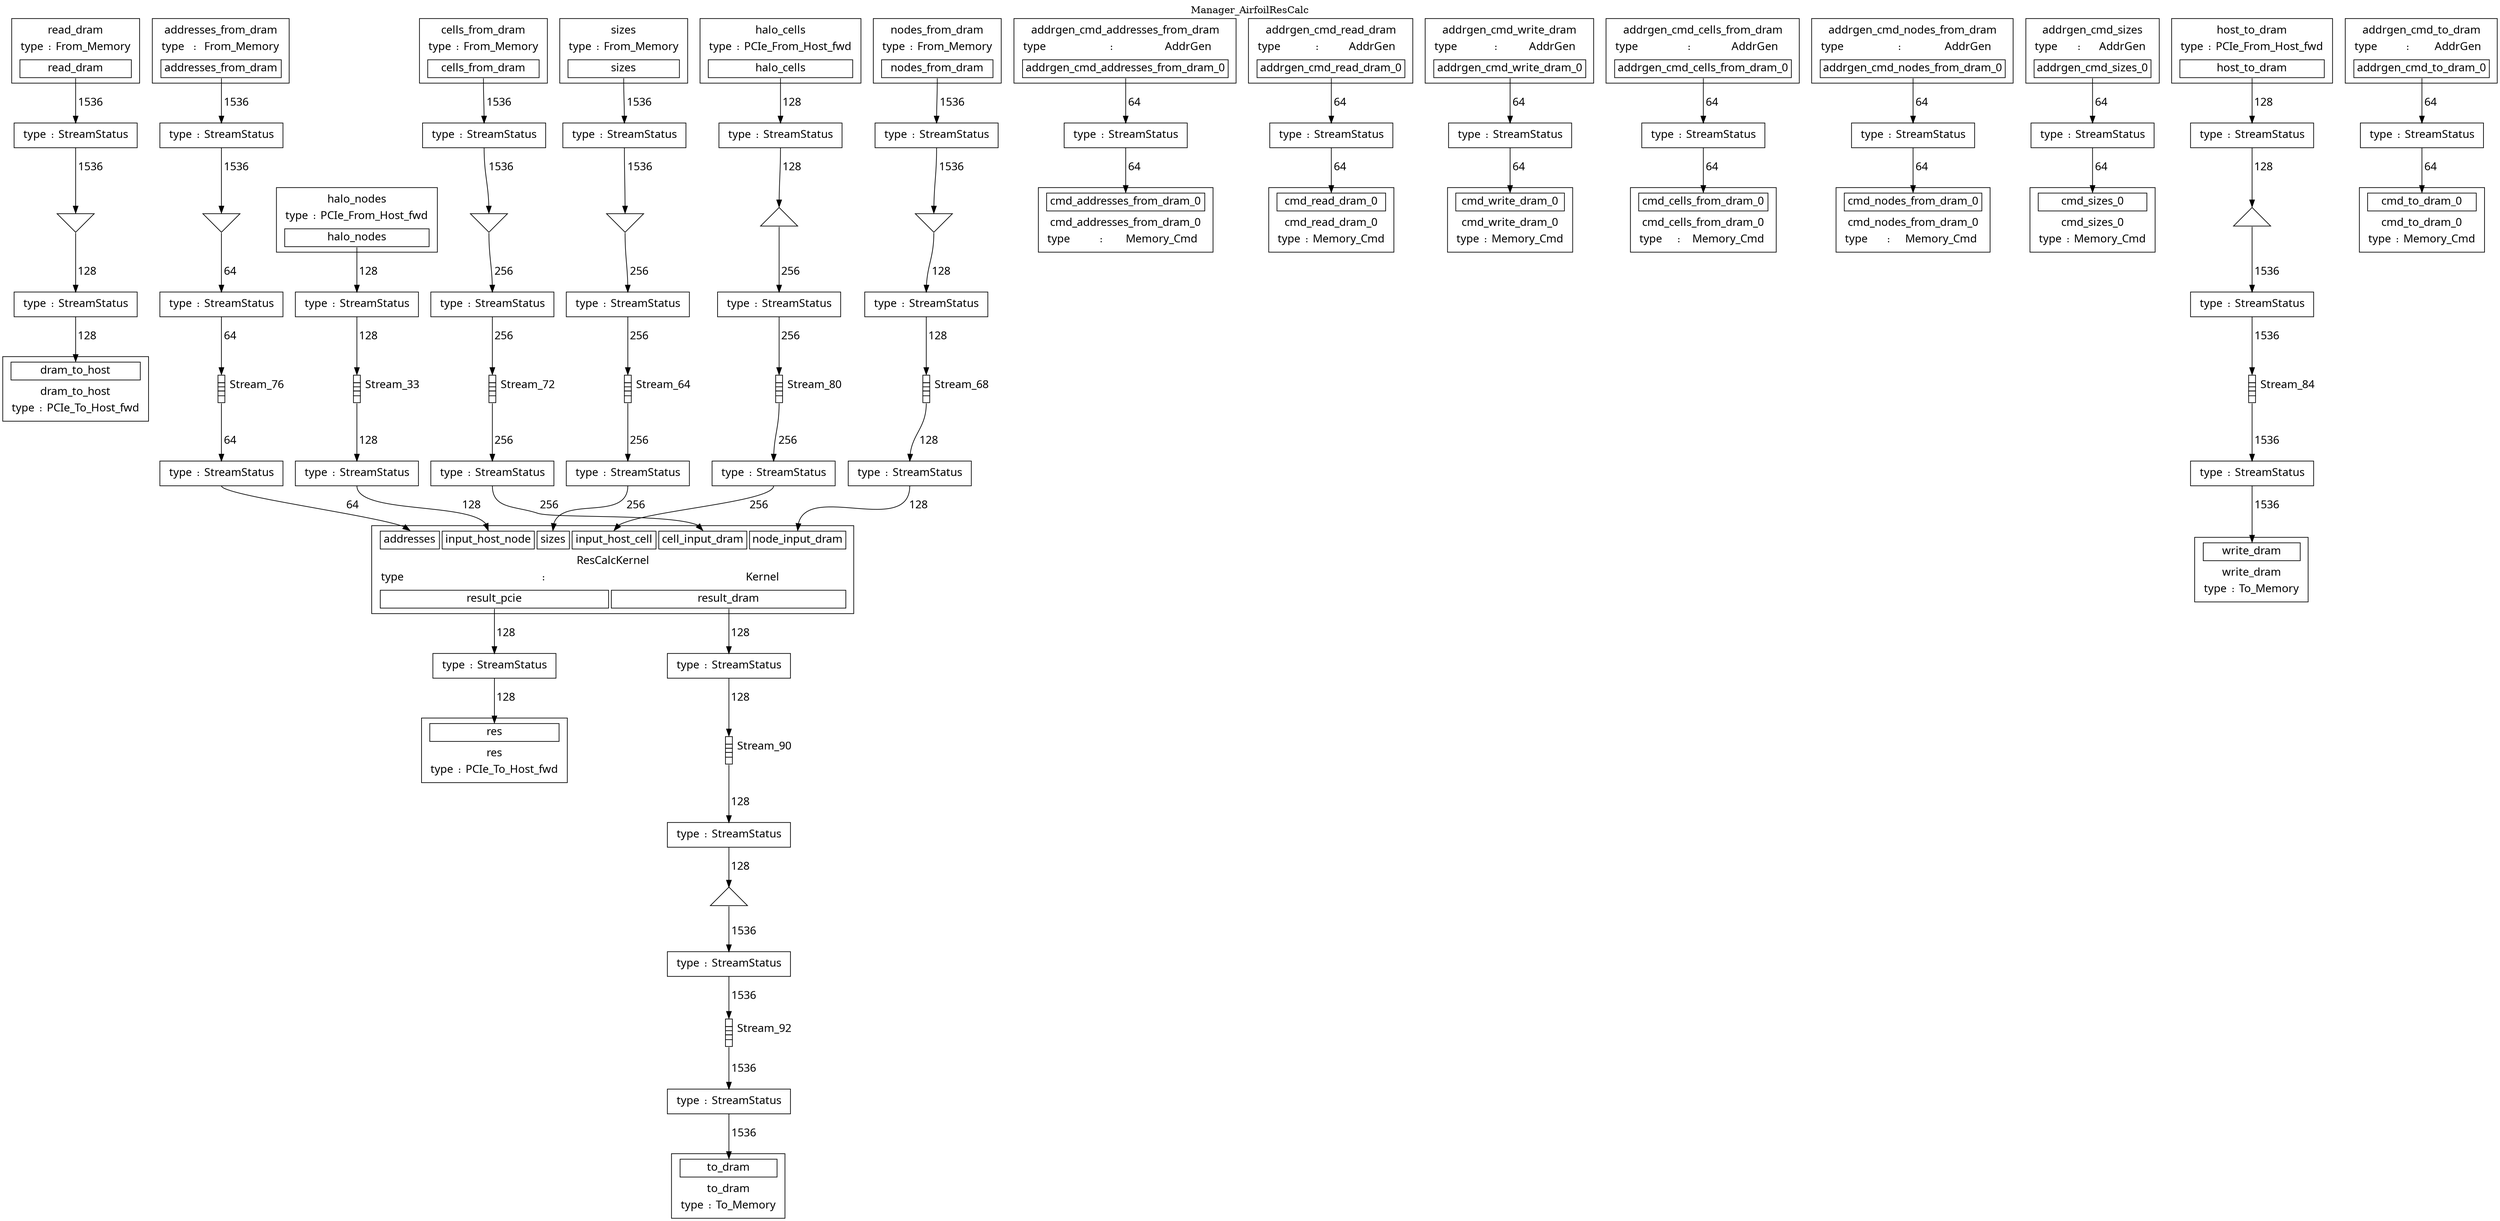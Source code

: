 digraph manager_compiler_graph {
label="Manager_AirfoilResCalc"; labelloc="t"
// free manager nodes
dram_to_host[shape="box", color = "black", style="solid,filled", penwidth=1, fillcolor="white", label=<<TABLE  BORDER="0" CELLPADDING="0" CELLSPACING="0"><TR><TD BORDER="0" PORT="inputs"><TABLE  BORDER="0" CELLPADDING="1" CELLSPACING="4"><TR><TD BORDER="1" BGCOLOR="white" PORT="dram_to_host" ><TABLE BORDER="0" CELLPADDING="1" CELLSPACING="1"><TR><TD BORDER="0" COLSPAN="3"><FONT COLOR="black" FACE="sans-serif" POINT-SIZE="16">dram_to_host</FONT></TD></TR></TABLE></TD></TR></TABLE></TD></TR><TR><TD BORDER="0" PORT="node_info"><TABLE  BORDER="0" CELLPADDING="1" CELLSPACING="4"><TR><TD BORDER="0" COLSPAN="3"><FONT COLOR="black" FACE="sans-serif" POINT-SIZE="16">dram_to_host</FONT></TD></TR><TR><TD BORDER="0" COLSPAN="1" ALIGN="LEFT"><FONT COLOR="black" FACE="sans-serif" POINT-SIZE="16">type</FONT></TD><TD ALIGN="LEFT">:</TD><TD BORDER="0" COLSPAN="1"><FONT COLOR="black" FACE="sans-serif" POINT-SIZE="16">PCIe_To_Host_fwd</FONT></TD></TR></TABLE></TD></TR></TABLE>>];
STREAMSTATUS_Stream_68_output[shape="box", color = "black", style="solid,filled", penwidth=1, fillcolor="white", label=<<TABLE  BORDER="0" CELLPADDING="0" CELLSPACING="0"><TR><TD BORDER="0" PORT="node_info"><TABLE  BORDER="0" CELLPADDING="1" CELLSPACING="4"><TR><TD BORDER="0" COLSPAN="1" ALIGN="LEFT"><FONT COLOR="black" FACE="sans-serif" POINT-SIZE="16">type</FONT></TD><TD ALIGN="LEFT">:</TD><TD BORDER="0" COLSPAN="1"><FONT COLOR="black" FACE="sans-serif" POINT-SIZE="16">StreamStatus</FONT></TD></TR></TABLE></TD></TR></TABLE>>];
cmd_addresses_from_dram_0[shape="box", color = "black", style="solid,filled", penwidth=1, fillcolor="white", label=<<TABLE  BORDER="0" CELLPADDING="0" CELLSPACING="0"><TR><TD BORDER="0" PORT="inputs"><TABLE  BORDER="0" CELLPADDING="1" CELLSPACING="4"><TR><TD BORDER="1" BGCOLOR="white" PORT="cmd_addresses_from_dram_0" ><TABLE BORDER="0" CELLPADDING="1" CELLSPACING="1"><TR><TD BORDER="0" COLSPAN="3"><FONT COLOR="black" FACE="sans-serif" POINT-SIZE="16">cmd_addresses_from_dram_0</FONT></TD></TR></TABLE></TD></TR></TABLE></TD></TR><TR><TD BORDER="0" PORT="node_info"><TABLE  BORDER="0" CELLPADDING="1" CELLSPACING="4"><TR><TD BORDER="0" COLSPAN="3"><FONT COLOR="black" FACE="sans-serif" POINT-SIZE="16">cmd_addresses_from_dram_0</FONT></TD></TR><TR><TD BORDER="0" COLSPAN="1" ALIGN="LEFT"><FONT COLOR="black" FACE="sans-serif" POINT-SIZE="16">type</FONT></TD><TD ALIGN="LEFT">:</TD><TD BORDER="0" COLSPAN="1"><FONT COLOR="black" FACE="sans-serif" POINT-SIZE="16">Memory_Cmd</FONT></TD></TR></TABLE></TD></TR></TABLE>>];
addrgen_cmd_read_dram[shape="box", color = "black", style="solid,filled", penwidth=1, fillcolor="white", label=<<TABLE  BORDER="0" CELLPADDING="0" CELLSPACING="0"><TR><TD BORDER="0" PORT="node_info"><TABLE  BORDER="0" CELLPADDING="1" CELLSPACING="4"><TR><TD BORDER="0" COLSPAN="3"><FONT COLOR="black" FACE="sans-serif" POINT-SIZE="16">addrgen_cmd_read_dram</FONT></TD></TR><TR><TD BORDER="0" COLSPAN="1" ALIGN="LEFT"><FONT COLOR="black" FACE="sans-serif" POINT-SIZE="16">type</FONT></TD><TD ALIGN="LEFT">:</TD><TD BORDER="0" COLSPAN="1"><FONT COLOR="black" FACE="sans-serif" POINT-SIZE="16">AddrGen</FONT></TD></TR></TABLE></TD></TR><TR><TD BORDER="0" PORT="outputs"><TABLE  BORDER="0" CELLPADDING="1" CELLSPACING="4"><TR><TD BORDER="1" BGCOLOR="white" PORT="addrgen_cmd_read_dram_0" ><TABLE BORDER="0" CELLPADDING="1" CELLSPACING="1"><TR><TD BORDER="0" COLSPAN="3"><FONT COLOR="black" FACE="sans-serif" POINT-SIZE="16">addrgen_cmd_read_dram_0</FONT></TD></TR></TABLE></TD></TR></TABLE></TD></TR></TABLE>>];
nodes_from_dram[shape="box", color = "black", style="solid,filled", penwidth=1, fillcolor="white", label=<<TABLE  BORDER="0" CELLPADDING="0" CELLSPACING="0"><TR><TD BORDER="0" PORT="node_info"><TABLE  BORDER="0" CELLPADDING="1" CELLSPACING="4"><TR><TD BORDER="0" COLSPAN="3"><FONT COLOR="black" FACE="sans-serif" POINT-SIZE="16">nodes_from_dram</FONT></TD></TR><TR><TD BORDER="0" COLSPAN="1" ALIGN="LEFT"><FONT COLOR="black" FACE="sans-serif" POINT-SIZE="16">type</FONT></TD><TD ALIGN="LEFT">:</TD><TD BORDER="0" COLSPAN="1"><FONT COLOR="black" FACE="sans-serif" POINT-SIZE="16">From_Memory</FONT></TD></TR></TABLE></TD></TR><TR><TD BORDER="0" PORT="outputs"><TABLE  BORDER="0" CELLPADDING="1" CELLSPACING="4"><TR><TD BORDER="1" BGCOLOR="white" PORT="nodes_from_dram" ><TABLE BORDER="0" CELLPADDING="1" CELLSPACING="1"><TR><TD BORDER="0" COLSPAN="3"><FONT COLOR="black" FACE="sans-serif" POINT-SIZE="16">nodes_from_dram</FONT></TD></TR></TABLE></TD></TR></TABLE></TD></TR></TABLE>>];
STREAMSTATUS_addrgen_cmd_write_dram_addrgen_cmd_write_dram_0[shape="box", color = "black", style="solid,filled", penwidth=1, fillcolor="white", label=<<TABLE  BORDER="0" CELLPADDING="0" CELLSPACING="0"><TR><TD BORDER="0" PORT="node_info"><TABLE  BORDER="0" CELLPADDING="1" CELLSPACING="4"><TR><TD BORDER="0" COLSPAN="1" ALIGN="LEFT"><FONT COLOR="black" FACE="sans-serif" POINT-SIZE="16">type</FONT></TD><TD ALIGN="LEFT">:</TD><TD BORDER="0" COLSPAN="1"><FONT COLOR="black" FACE="sans-serif" POINT-SIZE="16">StreamStatus</FONT></TD></TR></TABLE></TD></TR></TABLE>>];
STREAMSTATUS_addrgen_cmd_cells_from_dram_addrgen_cmd_cells_from_dram_0[shape="box", color = "black", style="solid,filled", penwidth=1, fillcolor="white", label=<<TABLE  BORDER="0" CELLPADDING="0" CELLSPACING="0"><TR><TD BORDER="0" PORT="node_info"><TABLE  BORDER="0" CELLPADDING="1" CELLSPACING="4"><TR><TD BORDER="0" COLSPAN="1" ALIGN="LEFT"><FONT COLOR="black" FACE="sans-serif" POINT-SIZE="16">type</FONT></TD><TD ALIGN="LEFT">:</TD><TD BORDER="0" COLSPAN="1"><FONT COLOR="black" FACE="sans-serif" POINT-SIZE="16">StreamStatus</FONT></TD></TR></TABLE></TD></TR></TABLE>>];
STREAMSTATUS_addrgen_cmd_nodes_from_dram_addrgen_cmd_nodes_from_dram_0[shape="box", color = "black", style="solid,filled", penwidth=1, fillcolor="white", label=<<TABLE  BORDER="0" CELLPADDING="0" CELLSPACING="0"><TR><TD BORDER="0" PORT="node_info"><TABLE  BORDER="0" CELLPADDING="1" CELLSPACING="4"><TR><TD BORDER="0" COLSPAN="1" ALIGN="LEFT"><FONT COLOR="black" FACE="sans-serif" POINT-SIZE="16">type</FONT></TD><TD ALIGN="LEFT">:</TD><TD BORDER="0" COLSPAN="1"><FONT COLOR="black" FACE="sans-serif" POINT-SIZE="16">StreamStatus</FONT></TD></TR></TABLE></TD></TR></TABLE>>];
STREAMSTATUS_Stream_31_output[shape="box", color = "black", style="solid,filled", penwidth=1, fillcolor="white", label=<<TABLE  BORDER="0" CELLPADDING="0" CELLSPACING="0"><TR><TD BORDER="0" PORT="node_info"><TABLE  BORDER="0" CELLPADDING="1" CELLSPACING="4"><TR><TD BORDER="0" COLSPAN="1" ALIGN="LEFT"><FONT COLOR="black" FACE="sans-serif" POINT-SIZE="16">type</FONT></TD><TD ALIGN="LEFT">:</TD><TD BORDER="0" COLSPAN="1"><FONT COLOR="black" FACE="sans-serif" POINT-SIZE="16">StreamStatus</FONT></TD></TR></TABLE></TD></TR></TABLE>>];
cmd_write_dram_0[shape="box", color = "black", style="solid,filled", penwidth=1, fillcolor="white", label=<<TABLE  BORDER="0" CELLPADDING="0" CELLSPACING="0"><TR><TD BORDER="0" PORT="inputs"><TABLE  BORDER="0" CELLPADDING="1" CELLSPACING="4"><TR><TD BORDER="1" BGCOLOR="white" PORT="cmd_write_dram_0" ><TABLE BORDER="0" CELLPADDING="1" CELLSPACING="1"><TR><TD BORDER="0" COLSPAN="3"><FONT COLOR="black" FACE="sans-serif" POINT-SIZE="16">cmd_write_dram_0</FONT></TD></TR></TABLE></TD></TR></TABLE></TD></TR><TR><TD BORDER="0" PORT="node_info"><TABLE  BORDER="0" CELLPADDING="1" CELLSPACING="4"><TR><TD BORDER="0" COLSPAN="3"><FONT COLOR="black" FACE="sans-serif" POINT-SIZE="16">cmd_write_dram_0</FONT></TD></TR><TR><TD BORDER="0" COLSPAN="1" ALIGN="LEFT"><FONT COLOR="black" FACE="sans-serif" POINT-SIZE="16">type</FONT></TD><TD ALIGN="LEFT">:</TD><TD BORDER="0" COLSPAN="1"><FONT COLOR="black" FACE="sans-serif" POINT-SIZE="16">Memory_Cmd</FONT></TD></TR></TABLE></TD></TR></TABLE>>];
STREAMSTATUS_nodes_from_dram_nodes_from_dram[shape="box", color = "black", style="solid,filled", penwidth=1, fillcolor="white", label=<<TABLE  BORDER="0" CELLPADDING="0" CELLSPACING="0"><TR><TD BORDER="0" PORT="node_info"><TABLE  BORDER="0" CELLPADDING="1" CELLSPACING="4"><TR><TD BORDER="0" COLSPAN="1" ALIGN="LEFT"><FONT COLOR="black" FACE="sans-serif" POINT-SIZE="16">type</FONT></TD><TD ALIGN="LEFT">:</TD><TD BORDER="0" COLSPAN="1"><FONT COLOR="black" FACE="sans-serif" POINT-SIZE="16">StreamStatus</FONT></TD></TR></TABLE></TD></TR></TABLE>>];
addrgen_cmd_sizes[shape="box", color = "black", style="solid,filled", penwidth=1, fillcolor="white", label=<<TABLE  BORDER="0" CELLPADDING="0" CELLSPACING="0"><TR><TD BORDER="0" PORT="node_info"><TABLE  BORDER="0" CELLPADDING="1" CELLSPACING="4"><TR><TD BORDER="0" COLSPAN="3"><FONT COLOR="black" FACE="sans-serif" POINT-SIZE="16">addrgen_cmd_sizes</FONT></TD></TR><TR><TD BORDER="0" COLSPAN="1" ALIGN="LEFT"><FONT COLOR="black" FACE="sans-serif" POINT-SIZE="16">type</FONT></TD><TD ALIGN="LEFT">:</TD><TD BORDER="0" COLSPAN="1"><FONT COLOR="black" FACE="sans-serif" POINT-SIZE="16">AddrGen</FONT></TD></TR></TABLE></TD></TR><TR><TD BORDER="0" PORT="outputs"><TABLE  BORDER="0" CELLPADDING="1" CELLSPACING="4"><TR><TD BORDER="1" BGCOLOR="white" PORT="addrgen_cmd_sizes_0" ><TABLE BORDER="0" CELLPADDING="1" CELLSPACING="1"><TR><TD BORDER="0" COLSPAN="3"><FONT COLOR="black" FACE="sans-serif" POINT-SIZE="16">addrgen_cmd_sizes_0</FONT></TD></TR></TABLE></TD></TR></TABLE></TD></TR></TABLE>>];
STREAMSTATUS_halo_cells_halo_cells[shape="box", color = "black", style="solid,filled", penwidth=1, fillcolor="white", label=<<TABLE  BORDER="0" CELLPADDING="0" CELLSPACING="0"><TR><TD BORDER="0" PORT="node_info"><TABLE  BORDER="0" CELLPADDING="1" CELLSPACING="4"><TR><TD BORDER="0" COLSPAN="1" ALIGN="LEFT"><FONT COLOR="black" FACE="sans-serif" POINT-SIZE="16">type</FONT></TD><TD ALIGN="LEFT">:</TD><TD BORDER="0" COLSPAN="1"><FONT COLOR="black" FACE="sans-serif" POINT-SIZE="16">StreamStatus</FONT></TD></TR></TABLE></TD></TR></TABLE>>];
STREAMSTATUS_Stream_76_output[shape="box", color = "black", style="solid,filled", penwidth=1, fillcolor="white", label=<<TABLE  BORDER="0" CELLPADDING="0" CELLSPACING="0"><TR><TD BORDER="0" PORT="node_info"><TABLE  BORDER="0" CELLPADDING="1" CELLSPACING="4"><TR><TD BORDER="0" COLSPAN="1" ALIGN="LEFT"><FONT COLOR="black" FACE="sans-serif" POINT-SIZE="16">type</FONT></TD><TD ALIGN="LEFT">:</TD><TD BORDER="0" COLSPAN="1"><FONT COLOR="black" FACE="sans-serif" POINT-SIZE="16">StreamStatus</FONT></TD></TR></TABLE></TD></TR></TABLE>>];
STREAMSTATUS_read_dram_read_dram[shape="box", color = "black", style="solid,filled", penwidth=1, fillcolor="white", label=<<TABLE  BORDER="0" CELLPADDING="0" CELLSPACING="0"><TR><TD BORDER="0" PORT="node_info"><TABLE  BORDER="0" CELLPADDING="1" CELLSPACING="4"><TR><TD BORDER="0" COLSPAN="1" ALIGN="LEFT"><FONT COLOR="black" FACE="sans-serif" POINT-SIZE="16">type</FONT></TD><TD ALIGN="LEFT">:</TD><TD BORDER="0" COLSPAN="1"><FONT COLOR="black" FACE="sans-serif" POINT-SIZE="16">StreamStatus</FONT></TD></TR></TABLE></TD></TR></TABLE>>];
addrgen_cmd_addresses_from_dram[shape="box", color = "black", style="solid,filled", penwidth=1, fillcolor="white", label=<<TABLE  BORDER="0" CELLPADDING="0" CELLSPACING="0"><TR><TD BORDER="0" PORT="node_info"><TABLE  BORDER="0" CELLPADDING="1" CELLSPACING="4"><TR><TD BORDER="0" COLSPAN="3"><FONT COLOR="black" FACE="sans-serif" POINT-SIZE="16">addrgen_cmd_addresses_from_dram</FONT></TD></TR><TR><TD BORDER="0" COLSPAN="1" ALIGN="LEFT"><FONT COLOR="black" FACE="sans-serif" POINT-SIZE="16">type</FONT></TD><TD ALIGN="LEFT">:</TD><TD BORDER="0" COLSPAN="1"><FONT COLOR="black" FACE="sans-serif" POINT-SIZE="16">AddrGen</FONT></TD></TR></TABLE></TD></TR><TR><TD BORDER="0" PORT="outputs"><TABLE  BORDER="0" CELLPADDING="1" CELLSPACING="4"><TR><TD BORDER="1" BGCOLOR="white" PORT="addrgen_cmd_addresses_from_dram_0" ><TABLE BORDER="0" CELLPADDING="1" CELLSPACING="1"><TR><TD BORDER="0" COLSPAN="3"><FONT COLOR="black" FACE="sans-serif" POINT-SIZE="16">addrgen_cmd_addresses_from_dram_0</FONT></TD></TR></TABLE></TD></TR></TABLE></TD></TR></TABLE>>];
host_to_dram[shape="box", color = "black", style="solid,filled", penwidth=1, fillcolor="white", label=<<TABLE  BORDER="0" CELLPADDING="0" CELLSPACING="0"><TR><TD BORDER="0" PORT="node_info"><TABLE  BORDER="0" CELLPADDING="1" CELLSPACING="4"><TR><TD BORDER="0" COLSPAN="3"><FONT COLOR="black" FACE="sans-serif" POINT-SIZE="16">host_to_dram</FONT></TD></TR><TR><TD BORDER="0" COLSPAN="1" ALIGN="LEFT"><FONT COLOR="black" FACE="sans-serif" POINT-SIZE="16">type</FONT></TD><TD ALIGN="LEFT">:</TD><TD BORDER="0" COLSPAN="1"><FONT COLOR="black" FACE="sans-serif" POINT-SIZE="16">PCIe_From_Host_fwd</FONT></TD></TR></TABLE></TD></TR><TR><TD BORDER="0" PORT="outputs"><TABLE  BORDER="0" CELLPADDING="1" CELLSPACING="4"><TR><TD BORDER="1" BGCOLOR="white" PORT="host_to_dram" ><TABLE BORDER="0" CELLPADDING="1" CELLSPACING="1"><TR><TD BORDER="0" COLSPAN="3"><FONT COLOR="black" FACE="sans-serif" POINT-SIZE="16">host_to_dram</FONT></TD></TR></TABLE></TD></TR></TABLE></TD></TR></TABLE>>];
STREAMSTATUS_Stream_30_output[shape="box", color = "black", style="solid,filled", penwidth=1, fillcolor="white", label=<<TABLE  BORDER="0" CELLPADDING="0" CELLSPACING="0"><TR><TD BORDER="0" PORT="node_info"><TABLE  BORDER="0" CELLPADDING="1" CELLSPACING="4"><TR><TD BORDER="0" COLSPAN="1" ALIGN="LEFT"><FONT COLOR="black" FACE="sans-serif" POINT-SIZE="16">type</FONT></TD><TD ALIGN="LEFT">:</TD><TD BORDER="0" COLSPAN="1"><FONT COLOR="black" FACE="sans-serif" POINT-SIZE="16">StreamStatus</FONT></TD></TR></TABLE></TD></TR></TABLE>>];
STREAMSTATUS_Stream_52_output[shape="box", color = "black", style="solid,filled", penwidth=1, fillcolor="white", label=<<TABLE  BORDER="0" CELLPADDING="0" CELLSPACING="0"><TR><TD BORDER="0" PORT="node_info"><TABLE  BORDER="0" CELLPADDING="1" CELLSPACING="4"><TR><TD BORDER="0" COLSPAN="1" ALIGN="LEFT"><FONT COLOR="black" FACE="sans-serif" POINT-SIZE="16">type</FONT></TD><TD ALIGN="LEFT">:</TD><TD BORDER="0" COLSPAN="1"><FONT COLOR="black" FACE="sans-serif" POINT-SIZE="16">StreamStatus</FONT></TD></TR></TABLE></TD></TR></TABLE>>];
STREAMSTATUS_halo_nodes_halo_nodes[shape="box", color = "black", style="solid,filled", penwidth=1, fillcolor="white", label=<<TABLE  BORDER="0" CELLPADDING="0" CELLSPACING="0"><TR><TD BORDER="0" PORT="node_info"><TABLE  BORDER="0" CELLPADDING="1" CELLSPACING="4"><TR><TD BORDER="0" COLSPAN="1" ALIGN="LEFT"><FONT COLOR="black" FACE="sans-serif" POINT-SIZE="16">type</FONT></TD><TD ALIGN="LEFT">:</TD><TD BORDER="0" COLSPAN="1"><FONT COLOR="black" FACE="sans-serif" POINT-SIZE="16">StreamStatus</FONT></TD></TR></TABLE></TD></TR></TABLE>>];
halo_cells[shape="box", color = "black", style="solid,filled", penwidth=1, fillcolor="white", label=<<TABLE  BORDER="0" CELLPADDING="0" CELLSPACING="0"><TR><TD BORDER="0" PORT="node_info"><TABLE  BORDER="0" CELLPADDING="1" CELLSPACING="4"><TR><TD BORDER="0" COLSPAN="3"><FONT COLOR="black" FACE="sans-serif" POINT-SIZE="16">halo_cells</FONT></TD></TR><TR><TD BORDER="0" COLSPAN="1" ALIGN="LEFT"><FONT COLOR="black" FACE="sans-serif" POINT-SIZE="16">type</FONT></TD><TD ALIGN="LEFT">:</TD><TD BORDER="0" COLSPAN="1"><FONT COLOR="black" FACE="sans-serif" POINT-SIZE="16">PCIe_From_Host_fwd</FONT></TD></TR></TABLE></TD></TR><TR><TD BORDER="0" PORT="outputs"><TABLE  BORDER="0" CELLPADDING="1" CELLSPACING="4"><TR><TD BORDER="1" BGCOLOR="white" PORT="halo_cells" ><TABLE BORDER="0" CELLPADDING="1" CELLSPACING="1"><TR><TD BORDER="0" COLSPAN="3"><FONT COLOR="black" FACE="sans-serif" POINT-SIZE="16">halo_cells</FONT></TD></TR></TABLE></TD></TR></TABLE></TD></TR></TABLE>>];
STREAMSTATUS_Stream_33_output[shape="box", color = "black", style="solid,filled", penwidth=1, fillcolor="white", label=<<TABLE  BORDER="0" CELLPADDING="0" CELLSPACING="0"><TR><TD BORDER="0" PORT="node_info"><TABLE  BORDER="0" CELLPADDING="1" CELLSPACING="4"><TR><TD BORDER="0" COLSPAN="1" ALIGN="LEFT"><FONT COLOR="black" FACE="sans-serif" POINT-SIZE="16">type</FONT></TD><TD ALIGN="LEFT">:</TD><TD BORDER="0" COLSPAN="1"><FONT COLOR="black" FACE="sans-serif" POINT-SIZE="16">StreamStatus</FONT></TD></TR></TABLE></TD></TR></TABLE>>];
STREAMSTATUS_Stream_90_output[shape="box", color = "black", style="solid,filled", penwidth=1, fillcolor="white", label=<<TABLE  BORDER="0" CELLPADDING="0" CELLSPACING="0"><TR><TD BORDER="0" PORT="node_info"><TABLE  BORDER="0" CELLPADDING="1" CELLSPACING="4"><TR><TD BORDER="0" COLSPAN="1" ALIGN="LEFT"><FONT COLOR="black" FACE="sans-serif" POINT-SIZE="16">type</FONT></TD><TD ALIGN="LEFT">:</TD><TD BORDER="0" COLSPAN="1"><FONT COLOR="black" FACE="sans-serif" POINT-SIZE="16">StreamStatus</FONT></TD></TR></TABLE></TD></TR></TABLE>>];
STREAMSTATUS_addrgen_cmd_sizes_addrgen_cmd_sizes_0[shape="box", color = "black", style="solid,filled", penwidth=1, fillcolor="white", label=<<TABLE  BORDER="0" CELLPADDING="0" CELLSPACING="0"><TR><TD BORDER="0" PORT="node_info"><TABLE  BORDER="0" CELLPADDING="1" CELLSPACING="4"><TR><TD BORDER="0" COLSPAN="1" ALIGN="LEFT"><FONT COLOR="black" FACE="sans-serif" POINT-SIZE="16">type</FONT></TD><TD ALIGN="LEFT">:</TD><TD BORDER="0" COLSPAN="1"><FONT COLOR="black" FACE="sans-serif" POINT-SIZE="16">StreamStatus</FONT></TD></TR></TABLE></TD></TR></TABLE>>];
STREAMSTATUS_Stream_29_output[shape="box", color = "black", style="solid,filled", penwidth=1, fillcolor="white", label=<<TABLE  BORDER="0" CELLPADDING="0" CELLSPACING="0"><TR><TD BORDER="0" PORT="node_info"><TABLE  BORDER="0" CELLPADDING="1" CELLSPACING="4"><TR><TD BORDER="0" COLSPAN="1" ALIGN="LEFT"><FONT COLOR="black" FACE="sans-serif" POINT-SIZE="16">type</FONT></TD><TD ALIGN="LEFT">:</TD><TD BORDER="0" COLSPAN="1"><FONT COLOR="black" FACE="sans-serif" POINT-SIZE="16">StreamStatus</FONT></TD></TR></TABLE></TD></TR></TABLE>>];
cells_from_dram[shape="box", color = "black", style="solid,filled", penwidth=1, fillcolor="white", label=<<TABLE  BORDER="0" CELLPADDING="0" CELLSPACING="0"><TR><TD BORDER="0" PORT="node_info"><TABLE  BORDER="0" CELLPADDING="1" CELLSPACING="4"><TR><TD BORDER="0" COLSPAN="3"><FONT COLOR="black" FACE="sans-serif" POINT-SIZE="16">cells_from_dram</FONT></TD></TR><TR><TD BORDER="0" COLSPAN="1" ALIGN="LEFT"><FONT COLOR="black" FACE="sans-serif" POINT-SIZE="16">type</FONT></TD><TD ALIGN="LEFT">:</TD><TD BORDER="0" COLSPAN="1"><FONT COLOR="black" FACE="sans-serif" POINT-SIZE="16">From_Memory</FONT></TD></TR></TABLE></TD></TR><TR><TD BORDER="0" PORT="outputs"><TABLE  BORDER="0" CELLPADDING="1" CELLSPACING="4"><TR><TD BORDER="1" BGCOLOR="white" PORT="cells_from_dram" ><TABLE BORDER="0" CELLPADDING="1" CELLSPACING="1"><TR><TD BORDER="0" COLSPAN="3"><FONT COLOR="black" FACE="sans-serif" POINT-SIZE="16">cells_from_dram</FONT></TD></TR></TABLE></TD></TR></TABLE></TD></TR></TABLE>>];
STREAMSTATUS_Stream_72_output[shape="box", color = "black", style="solid,filled", penwidth=1, fillcolor="white", label=<<TABLE  BORDER="0" CELLPADDING="0" CELLSPACING="0"><TR><TD BORDER="0" PORT="node_info"><TABLE  BORDER="0" CELLPADDING="1" CELLSPACING="4"><TR><TD BORDER="0" COLSPAN="1" ALIGN="LEFT"><FONT COLOR="black" FACE="sans-serif" POINT-SIZE="16">type</FONT></TD><TD ALIGN="LEFT">:</TD><TD BORDER="0" COLSPAN="1"><FONT COLOR="black" FACE="sans-serif" POINT-SIZE="16">StreamStatus</FONT></TD></TR></TABLE></TD></TR></TABLE>>];
STREAMSTATUS_Stream_64_output[shape="box", color = "black", style="solid,filled", penwidth=1, fillcolor="white", label=<<TABLE  BORDER="0" CELLPADDING="0" CELLSPACING="0"><TR><TD BORDER="0" PORT="node_info"><TABLE  BORDER="0" CELLPADDING="1" CELLSPACING="4"><TR><TD BORDER="0" COLSPAN="1" ALIGN="LEFT"><FONT COLOR="black" FACE="sans-serif" POINT-SIZE="16">type</FONT></TD><TD ALIGN="LEFT">:</TD><TD BORDER="0" COLSPAN="1"><FONT COLOR="black" FACE="sans-serif" POINT-SIZE="16">StreamStatus</FONT></TD></TR></TABLE></TD></TR></TABLE>>];
sizes[shape="box", color = "black", style="solid,filled", penwidth=1, fillcolor="white", label=<<TABLE  BORDER="0" CELLPADDING="0" CELLSPACING="0"><TR><TD BORDER="0" PORT="node_info"><TABLE  BORDER="0" CELLPADDING="1" CELLSPACING="4"><TR><TD BORDER="0" COLSPAN="3"><FONT COLOR="black" FACE="sans-serif" POINT-SIZE="16">sizes</FONT></TD></TR><TR><TD BORDER="0" COLSPAN="1" ALIGN="LEFT"><FONT COLOR="black" FACE="sans-serif" POINT-SIZE="16">type</FONT></TD><TD ALIGN="LEFT">:</TD><TD BORDER="0" COLSPAN="1"><FONT COLOR="black" FACE="sans-serif" POINT-SIZE="16">From_Memory</FONT></TD></TR></TABLE></TD></TR><TR><TD BORDER="0" PORT="outputs"><TABLE  BORDER="0" CELLPADDING="1" CELLSPACING="4"><TR><TD BORDER="1" BGCOLOR="white" PORT="sizes" ><TABLE BORDER="0" CELLPADDING="1" CELLSPACING="1"><TR><TD BORDER="0" COLSPAN="3"><FONT COLOR="black" FACE="sans-serif" POINT-SIZE="16">sizes</FONT></TD></TR></TABLE></TD></TR></TABLE></TD></TR></TABLE>>];
addresses_from_dram[shape="box", color = "black", style="solid,filled", penwidth=1, fillcolor="white", label=<<TABLE  BORDER="0" CELLPADDING="0" CELLSPACING="0"><TR><TD BORDER="0" PORT="node_info"><TABLE  BORDER="0" CELLPADDING="1" CELLSPACING="4"><TR><TD BORDER="0" COLSPAN="3"><FONT COLOR="black" FACE="sans-serif" POINT-SIZE="16">addresses_from_dram</FONT></TD></TR><TR><TD BORDER="0" COLSPAN="1" ALIGN="LEFT"><FONT COLOR="black" FACE="sans-serif" POINT-SIZE="16">type</FONT></TD><TD ALIGN="LEFT">:</TD><TD BORDER="0" COLSPAN="1"><FONT COLOR="black" FACE="sans-serif" POINT-SIZE="16">From_Memory</FONT></TD></TR></TABLE></TD></TR><TR><TD BORDER="0" PORT="outputs"><TABLE  BORDER="0" CELLPADDING="1" CELLSPACING="4"><TR><TD BORDER="1" BGCOLOR="white" PORT="addresses_from_dram" ><TABLE BORDER="0" CELLPADDING="1" CELLSPACING="1"><TR><TD BORDER="0" COLSPAN="3"><FONT COLOR="black" FACE="sans-serif" POINT-SIZE="16">addresses_from_dram</FONT></TD></TR></TABLE></TD></TR></TABLE></TD></TR></TABLE>>];
STREAMSTATUS_Stream_32_output[shape="box", color = "black", style="solid,filled", penwidth=1, fillcolor="white", label=<<TABLE  BORDER="0" CELLPADDING="0" CELLSPACING="0"><TR><TD BORDER="0" PORT="node_info"><TABLE  BORDER="0" CELLPADDING="1" CELLSPACING="4"><TR><TD BORDER="0" COLSPAN="1" ALIGN="LEFT"><FONT COLOR="black" FACE="sans-serif" POINT-SIZE="16">type</FONT></TD><TD ALIGN="LEFT">:</TD><TD BORDER="0" COLSPAN="1"><FONT COLOR="black" FACE="sans-serif" POINT-SIZE="16">StreamStatus</FONT></TD></TR></TABLE></TD></TR></TABLE>>];
STREAMSTATUS_Stream_43_output[shape="box", color = "black", style="solid,filled", penwidth=1, fillcolor="white", label=<<TABLE  BORDER="0" CELLPADDING="0" CELLSPACING="0"><TR><TD BORDER="0" PORT="node_info"><TABLE  BORDER="0" CELLPADDING="1" CELLSPACING="4"><TR><TD BORDER="0" COLSPAN="1" ALIGN="LEFT"><FONT COLOR="black" FACE="sans-serif" POINT-SIZE="16">type</FONT></TD><TD ALIGN="LEFT">:</TD><TD BORDER="0" COLSPAN="1"><FONT COLOR="black" FACE="sans-serif" POINT-SIZE="16">StreamStatus</FONT></TD></TR></TABLE></TD></TR></TABLE>>];
cmd_cells_from_dram_0[shape="box", color = "black", style="solid,filled", penwidth=1, fillcolor="white", label=<<TABLE  BORDER="0" CELLPADDING="0" CELLSPACING="0"><TR><TD BORDER="0" PORT="inputs"><TABLE  BORDER="0" CELLPADDING="1" CELLSPACING="4"><TR><TD BORDER="1" BGCOLOR="white" PORT="cmd_cells_from_dram_0" ><TABLE BORDER="0" CELLPADDING="1" CELLSPACING="1"><TR><TD BORDER="0" COLSPAN="3"><FONT COLOR="black" FACE="sans-serif" POINT-SIZE="16">cmd_cells_from_dram_0</FONT></TD></TR></TABLE></TD></TR></TABLE></TD></TR><TR><TD BORDER="0" PORT="node_info"><TABLE  BORDER="0" CELLPADDING="1" CELLSPACING="4"><TR><TD BORDER="0" COLSPAN="3"><FONT COLOR="black" FACE="sans-serif" POINT-SIZE="16">cmd_cells_from_dram_0</FONT></TD></TR><TR><TD BORDER="0" COLSPAN="1" ALIGN="LEFT"><FONT COLOR="black" FACE="sans-serif" POINT-SIZE="16">type</FONT></TD><TD ALIGN="LEFT">:</TD><TD BORDER="0" COLSPAN="1"><FONT COLOR="black" FACE="sans-serif" POINT-SIZE="16">Memory_Cmd</FONT></TD></TR></TABLE></TD></TR></TABLE>>];
STREAMSTATUS_Stream_80_output[shape="box", color = "black", style="solid,filled", penwidth=1, fillcolor="white", label=<<TABLE  BORDER="0" CELLPADDING="0" CELLSPACING="0"><TR><TD BORDER="0" PORT="node_info"><TABLE  BORDER="0" CELLPADDING="1" CELLSPACING="4"><TR><TD BORDER="0" COLSPAN="1" ALIGN="LEFT"><FONT COLOR="black" FACE="sans-serif" POINT-SIZE="16">type</FONT></TD><TD ALIGN="LEFT">:</TD><TD BORDER="0" COLSPAN="1"><FONT COLOR="black" FACE="sans-serif" POINT-SIZE="16">StreamStatus</FONT></TD></TR></TABLE></TD></TR></TABLE>>];
addrgen_cmd_to_dram[shape="box", color = "black", style="solid,filled", penwidth=1, fillcolor="white", label=<<TABLE  BORDER="0" CELLPADDING="0" CELLSPACING="0"><TR><TD BORDER="0" PORT="node_info"><TABLE  BORDER="0" CELLPADDING="1" CELLSPACING="4"><TR><TD BORDER="0" COLSPAN="3"><FONT COLOR="black" FACE="sans-serif" POINT-SIZE="16">addrgen_cmd_to_dram</FONT></TD></TR><TR><TD BORDER="0" COLSPAN="1" ALIGN="LEFT"><FONT COLOR="black" FACE="sans-serif" POINT-SIZE="16">type</FONT></TD><TD ALIGN="LEFT">:</TD><TD BORDER="0" COLSPAN="1"><FONT COLOR="black" FACE="sans-serif" POINT-SIZE="16">AddrGen</FONT></TD></TR></TABLE></TD></TR><TR><TD BORDER="0" PORT="outputs"><TABLE  BORDER="0" CELLPADDING="1" CELLSPACING="4"><TR><TD BORDER="1" BGCOLOR="white" PORT="addrgen_cmd_to_dram_0" ><TABLE BORDER="0" CELLPADDING="1" CELLSPACING="1"><TR><TD BORDER="0" COLSPAN="3"><FONT COLOR="black" FACE="sans-serif" POINT-SIZE="16">addrgen_cmd_to_dram_0</FONT></TD></TR></TABLE></TD></TR></TABLE></TD></TR></TABLE>>];
read_dram[shape="box", color = "black", style="solid,filled", penwidth=1, fillcolor="white", label=<<TABLE  BORDER="0" CELLPADDING="0" CELLSPACING="0"><TR><TD BORDER="0" PORT="node_info"><TABLE  BORDER="0" CELLPADDING="1" CELLSPACING="4"><TR><TD BORDER="0" COLSPAN="3"><FONT COLOR="black" FACE="sans-serif" POINT-SIZE="16">read_dram</FONT></TD></TR><TR><TD BORDER="0" COLSPAN="1" ALIGN="LEFT"><FONT COLOR="black" FACE="sans-serif" POINT-SIZE="16">type</FONT></TD><TD ALIGN="LEFT">:</TD><TD BORDER="0" COLSPAN="1"><FONT COLOR="black" FACE="sans-serif" POINT-SIZE="16">From_Memory</FONT></TD></TR></TABLE></TD></TR><TR><TD BORDER="0" PORT="outputs"><TABLE  BORDER="0" CELLPADDING="1" CELLSPACING="4"><TR><TD BORDER="1" BGCOLOR="white" PORT="read_dram" ><TABLE BORDER="0" CELLPADDING="1" CELLSPACING="1"><TR><TD BORDER="0" COLSPAN="3"><FONT COLOR="black" FACE="sans-serif" POINT-SIZE="16">read_dram</FONT></TD></TR></TABLE></TD></TR></TABLE></TD></TR></TABLE>>];
write_dram[shape="box", color = "black", style="solid,filled", penwidth=1, fillcolor="white", label=<<TABLE  BORDER="0" CELLPADDING="0" CELLSPACING="0"><TR><TD BORDER="0" PORT="inputs"><TABLE  BORDER="0" CELLPADDING="1" CELLSPACING="4"><TR><TD BORDER="1" BGCOLOR="white" PORT="write_dram" ><TABLE BORDER="0" CELLPADDING="1" CELLSPACING="1"><TR><TD BORDER="0" COLSPAN="3"><FONT COLOR="black" FACE="sans-serif" POINT-SIZE="16">write_dram</FONT></TD></TR></TABLE></TD></TR></TABLE></TD></TR><TR><TD BORDER="0" PORT="node_info"><TABLE  BORDER="0" CELLPADDING="1" CELLSPACING="4"><TR><TD BORDER="0" COLSPAN="3"><FONT COLOR="black" FACE="sans-serif" POINT-SIZE="16">write_dram</FONT></TD></TR><TR><TD BORDER="0" COLSPAN="1" ALIGN="LEFT"><FONT COLOR="black" FACE="sans-serif" POINT-SIZE="16">type</FONT></TD><TD ALIGN="LEFT">:</TD><TD BORDER="0" COLSPAN="1"><FONT COLOR="black" FACE="sans-serif" POINT-SIZE="16">To_Memory</FONT></TD></TR></TABLE></TD></TR></TABLE>>];
halo_nodes[shape="box", color = "black", style="solid,filled", penwidth=1, fillcolor="white", label=<<TABLE  BORDER="0" CELLPADDING="0" CELLSPACING="0"><TR><TD BORDER="0" PORT="node_info"><TABLE  BORDER="0" CELLPADDING="1" CELLSPACING="4"><TR><TD BORDER="0" COLSPAN="3"><FONT COLOR="black" FACE="sans-serif" POINT-SIZE="16">halo_nodes</FONT></TD></TR><TR><TD BORDER="0" COLSPAN="1" ALIGN="LEFT"><FONT COLOR="black" FACE="sans-serif" POINT-SIZE="16">type</FONT></TD><TD ALIGN="LEFT">:</TD><TD BORDER="0" COLSPAN="1"><FONT COLOR="black" FACE="sans-serif" POINT-SIZE="16">PCIe_From_Host_fwd</FONT></TD></TR></TABLE></TD></TR><TR><TD BORDER="0" PORT="outputs"><TABLE  BORDER="0" CELLPADDING="1" CELLSPACING="4"><TR><TD BORDER="1" BGCOLOR="white" PORT="halo_nodes" ><TABLE BORDER="0" CELLPADDING="1" CELLSPACING="1"><TR><TD BORDER="0" COLSPAN="3"><FONT COLOR="black" FACE="sans-serif" POINT-SIZE="16">halo_nodes</FONT></TD></TR></TABLE></TD></TR></TABLE></TD></TR></TABLE>>];
Stream_68[shape=plaintext, color = "black", style="solid,filled", penwidth=1, fillcolor="white", label=<<TABLE BORDER="0" CELLSPACING="0" CELLBORDER="1"> <TR><TD BORDER="1" BGCOLOR="white" PORT="input" ><TABLE BORDER="0" CELLPADDING="1" CELLSPACING="1"><TR><TD></TD></TR></TABLE></TD><TD BORDER="0" ROWSPAN="4" WIDTH="1"><TABLE BORDER="0"><TR><TD BORDER="0" COLSPAN="3"><FONT COLOR="black" FACE="sans-serif" POINT-SIZE="16">Stream_68</FONT></TD></TR></TABLE></TD></TR> <TR><TD></TD></TR> <TR><TD></TD></TR> <TR><TD></TD></TR> <TR HEIGHT="0" CELLPADDING="0" BORDER="0" ><TD BORDER="1" BGCOLOR="white" PORT="output" ><TABLE BORDER="0" CELLPADDING="1" CELLSPACING="1"><TR><TD></TD></TR></TABLE></TD></TR> </TABLE>>];
STREAMSTATUS_Stream_54_output[shape="box", color = "black", style="solid,filled", penwidth=1, fillcolor="white", label=<<TABLE  BORDER="0" CELLPADDING="0" CELLSPACING="0"><TR><TD BORDER="0" PORT="node_info"><TABLE  BORDER="0" CELLPADDING="1" CELLSPACING="4"><TR><TD BORDER="0" COLSPAN="1" ALIGN="LEFT"><FONT COLOR="black" FACE="sans-serif" POINT-SIZE="16">type</FONT></TD><TD ALIGN="LEFT">:</TD><TD BORDER="0" COLSPAN="1"><FONT COLOR="black" FACE="sans-serif" POINT-SIZE="16">StreamStatus</FONT></TD></TR></TABLE></TD></TR></TABLE>>];
addrgen_cmd_nodes_from_dram[shape="box", color = "black", style="solid,filled", penwidth=1, fillcolor="white", label=<<TABLE  BORDER="0" CELLPADDING="0" CELLSPACING="0"><TR><TD BORDER="0" PORT="node_info"><TABLE  BORDER="0" CELLPADDING="1" CELLSPACING="4"><TR><TD BORDER="0" COLSPAN="3"><FONT COLOR="black" FACE="sans-serif" POINT-SIZE="16">addrgen_cmd_nodes_from_dram</FONT></TD></TR><TR><TD BORDER="0" COLSPAN="1" ALIGN="LEFT"><FONT COLOR="black" FACE="sans-serif" POINT-SIZE="16">type</FONT></TD><TD ALIGN="LEFT">:</TD><TD BORDER="0" COLSPAN="1"><FONT COLOR="black" FACE="sans-serif" POINT-SIZE="16">AddrGen</FONT></TD></TR></TABLE></TD></TR><TR><TD BORDER="0" PORT="outputs"><TABLE  BORDER="0" CELLPADDING="1" CELLSPACING="4"><TR><TD BORDER="1" BGCOLOR="white" PORT="addrgen_cmd_nodes_from_dram_0" ><TABLE BORDER="0" CELLPADDING="1" CELLSPACING="1"><TR><TD BORDER="0" COLSPAN="3"><FONT COLOR="black" FACE="sans-serif" POINT-SIZE="16">addrgen_cmd_nodes_from_dram_0</FONT></TD></TR></TABLE></TD></TR></TABLE></TD></TR></TABLE>>];
STREAMSTATUS_cells_from_dram_cells_from_dram[shape="box", color = "black", style="solid,filled", penwidth=1, fillcolor="white", label=<<TABLE  BORDER="0" CELLPADDING="0" CELLSPACING="0"><TR><TD BORDER="0" PORT="node_info"><TABLE  BORDER="0" CELLPADDING="1" CELLSPACING="4"><TR><TD BORDER="0" COLSPAN="1" ALIGN="LEFT"><FONT COLOR="black" FACE="sans-serif" POINT-SIZE="16">type</FONT></TD><TD ALIGN="LEFT">:</TD><TD BORDER="0" COLSPAN="1"><FONT COLOR="black" FACE="sans-serif" POINT-SIZE="16">StreamStatus</FONT></TD></TR></TABLE></TD></TR></TABLE>>];
STREAMSTATUS_Stream_92_output[shape="box", color = "black", style="solid,filled", penwidth=1, fillcolor="white", label=<<TABLE  BORDER="0" CELLPADDING="0" CELLSPACING="0"><TR><TD BORDER="0" PORT="node_info"><TABLE  BORDER="0" CELLPADDING="1" CELLSPACING="4"><TR><TD BORDER="0" COLSPAN="1" ALIGN="LEFT"><FONT COLOR="black" FACE="sans-serif" POINT-SIZE="16">type</FONT></TD><TD ALIGN="LEFT">:</TD><TD BORDER="0" COLSPAN="1"><FONT COLOR="black" FACE="sans-serif" POINT-SIZE="16">StreamStatus</FONT></TD></TR></TABLE></TD></TR></TABLE>>];
ResCalcKernel[shape="box", color = "black", style="solid,filled", penwidth=1, fillcolor="white", label=<<TABLE  BORDER="0" CELLPADDING="0" CELLSPACING="0"><TR><TD BORDER="0" PORT="inputs"><TABLE  BORDER="0" CELLPADDING="1" CELLSPACING="4"><TR><TD BORDER="1" BGCOLOR="white" PORT="addresses" ><TABLE BORDER="0" CELLPADDING="1" CELLSPACING="1"><TR><TD BORDER="0" COLSPAN="3"><FONT COLOR="black" FACE="sans-serif" POINT-SIZE="16">addresses</FONT></TD></TR></TABLE></TD><TD BORDER="1" BGCOLOR="white" PORT="input_host_node" ><TABLE BORDER="0" CELLPADDING="1" CELLSPACING="1"><TR><TD BORDER="0" COLSPAN="3"><FONT COLOR="black" FACE="sans-serif" POINT-SIZE="16">input_host_node</FONT></TD></TR></TABLE></TD><TD BORDER="1" BGCOLOR="white" PORT="sizes" ><TABLE BORDER="0" CELLPADDING="1" CELLSPACING="1"><TR><TD BORDER="0" COLSPAN="3"><FONT COLOR="black" FACE="sans-serif" POINT-SIZE="16">sizes</FONT></TD></TR></TABLE></TD><TD BORDER="1" BGCOLOR="white" PORT="input_host_cell" ><TABLE BORDER="0" CELLPADDING="1" CELLSPACING="1"><TR><TD BORDER="0" COLSPAN="3"><FONT COLOR="black" FACE="sans-serif" POINT-SIZE="16">input_host_cell</FONT></TD></TR></TABLE></TD><TD BORDER="1" BGCOLOR="white" PORT="cell_input_dram" ><TABLE BORDER="0" CELLPADDING="1" CELLSPACING="1"><TR><TD BORDER="0" COLSPAN="3"><FONT COLOR="black" FACE="sans-serif" POINT-SIZE="16">cell_input_dram</FONT></TD></TR></TABLE></TD><TD BORDER="1" BGCOLOR="white" PORT="node_input_dram" ><TABLE BORDER="0" CELLPADDING="1" CELLSPACING="1"><TR><TD BORDER="0" COLSPAN="3"><FONT COLOR="black" FACE="sans-serif" POINT-SIZE="16">node_input_dram</FONT></TD></TR></TABLE></TD></TR></TABLE></TD></TR><TR><TD BORDER="0" PORT="node_info"><TABLE  BORDER="0" CELLPADDING="1" CELLSPACING="4"><TR><TD BORDER="0" COLSPAN="3"><FONT COLOR="black" FACE="sans-serif" POINT-SIZE="16">ResCalcKernel</FONT></TD></TR><TR><TD BORDER="0" COLSPAN="1" ALIGN="LEFT"><FONT COLOR="black" FACE="sans-serif" POINT-SIZE="16">type</FONT></TD><TD ALIGN="LEFT">:</TD><TD BORDER="0" COLSPAN="1"><FONT COLOR="black" FACE="sans-serif" POINT-SIZE="16">Kernel</FONT></TD></TR></TABLE></TD></TR><TR><TD BORDER="0" PORT="outputs"><TABLE  BORDER="0" CELLPADDING="1" CELLSPACING="4"><TR><TD BORDER="1" BGCOLOR="white" PORT="result_pcie" ><TABLE BORDER="0" CELLPADDING="1" CELLSPACING="1"><TR><TD BORDER="0" COLSPAN="3"><FONT COLOR="black" FACE="sans-serif" POINT-SIZE="16">result_pcie</FONT></TD></TR></TABLE></TD><TD BORDER="1" BGCOLOR="white" PORT="result_dram" ><TABLE BORDER="0" CELLPADDING="1" CELLSPACING="1"><TR><TD BORDER="0" COLSPAN="3"><FONT COLOR="black" FACE="sans-serif" POINT-SIZE="16">result_dram</FONT></TD></TR></TABLE></TD></TR></TABLE></TD></TR></TABLE>>];
cmd_sizes_0[shape="box", color = "black", style="solid,filled", penwidth=1, fillcolor="white", label=<<TABLE  BORDER="0" CELLPADDING="0" CELLSPACING="0"><TR><TD BORDER="0" PORT="inputs"><TABLE  BORDER="0" CELLPADDING="1" CELLSPACING="4"><TR><TD BORDER="1" BGCOLOR="white" PORT="cmd_sizes_0" ><TABLE BORDER="0" CELLPADDING="1" CELLSPACING="1"><TR><TD BORDER="0" COLSPAN="3"><FONT COLOR="black" FACE="sans-serif" POINT-SIZE="16">cmd_sizes_0</FONT></TD></TR></TABLE></TD></TR></TABLE></TD></TR><TR><TD BORDER="0" PORT="node_info"><TABLE  BORDER="0" CELLPADDING="1" CELLSPACING="4"><TR><TD BORDER="0" COLSPAN="3"><FONT COLOR="black" FACE="sans-serif" POINT-SIZE="16">cmd_sizes_0</FONT></TD></TR><TR><TD BORDER="0" COLSPAN="1" ALIGN="LEFT"><FONT COLOR="black" FACE="sans-serif" POINT-SIZE="16">type</FONT></TD><TD ALIGN="LEFT">:</TD><TD BORDER="0" COLSPAN="1"><FONT COLOR="black" FACE="sans-serif" POINT-SIZE="16">Memory_Cmd</FONT></TD></TR></TABLE></TD></TR></TABLE>>];
Stream_92[shape=plaintext, color = "black", style="solid,filled", penwidth=1, fillcolor="white", label=<<TABLE BORDER="0" CELLSPACING="0" CELLBORDER="1"> <TR><TD BORDER="1" BGCOLOR="white" PORT="input" ><TABLE BORDER="0" CELLPADDING="1" CELLSPACING="1"><TR><TD></TD></TR></TABLE></TD><TD BORDER="0" ROWSPAN="4" WIDTH="1"><TABLE BORDER="0"><TR><TD BORDER="0" COLSPAN="3"><FONT COLOR="black" FACE="sans-serif" POINT-SIZE="16">Stream_92</FONT></TD></TR></TABLE></TD></TR> <TR><TD></TD></TR> <TR><TD></TD></TR> <TR><TD></TD></TR> <TR HEIGHT="0" CELLPADDING="0" BORDER="0" ><TD BORDER="1" BGCOLOR="white" PORT="output" ><TABLE BORDER="0" CELLPADDING="1" CELLSPACING="1"><TR><TD></TD></TR></TABLE></TD></TR> </TABLE>>];
STREAMSTATUS_ResCalcKernel_result_pcie[shape="box", color = "black", style="solid,filled", penwidth=1, fillcolor="white", label=<<TABLE  BORDER="0" CELLPADDING="0" CELLSPACING="0"><TR><TD BORDER="0" PORT="node_info"><TABLE  BORDER="0" CELLPADDING="1" CELLSPACING="4"><TR><TD BORDER="0" COLSPAN="1" ALIGN="LEFT"><FONT COLOR="black" FACE="sans-serif" POINT-SIZE="16">type</FONT></TD><TD ALIGN="LEFT">:</TD><TD BORDER="0" COLSPAN="1"><FONT COLOR="black" FACE="sans-serif" POINT-SIZE="16">StreamStatus</FONT></TD></TR></TABLE></TD></TR></TABLE>>];
cmd_nodes_from_dram_0[shape="box", color = "black", style="solid,filled", penwidth=1, fillcolor="white", label=<<TABLE  BORDER="0" CELLPADDING="0" CELLSPACING="0"><TR><TD BORDER="0" PORT="inputs"><TABLE  BORDER="0" CELLPADDING="1" CELLSPACING="4"><TR><TD BORDER="1" BGCOLOR="white" PORT="cmd_nodes_from_dram_0" ><TABLE BORDER="0" CELLPADDING="1" CELLSPACING="1"><TR><TD BORDER="0" COLSPAN="3"><FONT COLOR="black" FACE="sans-serif" POINT-SIZE="16">cmd_nodes_from_dram_0</FONT></TD></TR></TABLE></TD></TR></TABLE></TD></TR><TR><TD BORDER="0" PORT="node_info"><TABLE  BORDER="0" CELLPADDING="1" CELLSPACING="4"><TR><TD BORDER="0" COLSPAN="3"><FONT COLOR="black" FACE="sans-serif" POINT-SIZE="16">cmd_nodes_from_dram_0</FONT></TD></TR><TR><TD BORDER="0" COLSPAN="1" ALIGN="LEFT"><FONT COLOR="black" FACE="sans-serif" POINT-SIZE="16">type</FONT></TD><TD ALIGN="LEFT">:</TD><TD BORDER="0" COLSPAN="1"><FONT COLOR="black" FACE="sans-serif" POINT-SIZE="16">Memory_Cmd</FONT></TD></TR></TABLE></TD></TR></TABLE>>];
STREAMSTATUS_addrgen_cmd_read_dram_addrgen_cmd_read_dram_0[shape="box", color = "black", style="solid,filled", penwidth=1, fillcolor="white", label=<<TABLE  BORDER="0" CELLPADDING="0" CELLSPACING="0"><TR><TD BORDER="0" PORT="node_info"><TABLE  BORDER="0" CELLPADDING="1" CELLSPACING="4"><TR><TD BORDER="0" COLSPAN="1" ALIGN="LEFT"><FONT COLOR="black" FACE="sans-serif" POINT-SIZE="16">type</FONT></TD><TD ALIGN="LEFT">:</TD><TD BORDER="0" COLSPAN="1"><FONT COLOR="black" FACE="sans-serif" POINT-SIZE="16">StreamStatus</FONT></TD></TR></TABLE></TD></TR></TABLE>>];
addrgen_cmd_write_dram[shape="box", color = "black", style="solid,filled", penwidth=1, fillcolor="white", label=<<TABLE  BORDER="0" CELLPADDING="0" CELLSPACING="0"><TR><TD BORDER="0" PORT="node_info"><TABLE  BORDER="0" CELLPADDING="1" CELLSPACING="4"><TR><TD BORDER="0" COLSPAN="3"><FONT COLOR="black" FACE="sans-serif" POINT-SIZE="16">addrgen_cmd_write_dram</FONT></TD></TR><TR><TD BORDER="0" COLSPAN="1" ALIGN="LEFT"><FONT COLOR="black" FACE="sans-serif" POINT-SIZE="16">type</FONT></TD><TD ALIGN="LEFT">:</TD><TD BORDER="0" COLSPAN="1"><FONT COLOR="black" FACE="sans-serif" POINT-SIZE="16">AddrGen</FONT></TD></TR></TABLE></TD></TR><TR><TD BORDER="0" PORT="outputs"><TABLE  BORDER="0" CELLPADDING="1" CELLSPACING="4"><TR><TD BORDER="1" BGCOLOR="white" PORT="addrgen_cmd_write_dram_0" ><TABLE BORDER="0" CELLPADDING="1" CELLSPACING="1"><TR><TD BORDER="0" COLSPAN="3"><FONT COLOR="black" FACE="sans-serif" POINT-SIZE="16">addrgen_cmd_write_dram_0</FONT></TD></TR></TABLE></TD></TR></TABLE></TD></TR></TABLE>>];
Stream_29[shape="invtriangle", color = "black", style="solid,filled", penwidth=1, fillcolor="white",  label=""];
STREAMSTATUS_addresses_from_dram_addresses_from_dram[shape="box", color = "black", style="solid,filled", penwidth=1, fillcolor="white", label=<<TABLE  BORDER="0" CELLPADDING="0" CELLSPACING="0"><TR><TD BORDER="0" PORT="node_info"><TABLE  BORDER="0" CELLPADDING="1" CELLSPACING="4"><TR><TD BORDER="0" COLSPAN="1" ALIGN="LEFT"><FONT COLOR="black" FACE="sans-serif" POINT-SIZE="16">type</FONT></TD><TD ALIGN="LEFT">:</TD><TD BORDER="0" COLSPAN="1"><FONT COLOR="black" FACE="sans-serif" POINT-SIZE="16">StreamStatus</FONT></TD></TR></TABLE></TD></TR></TABLE>>];
Stream_90[shape=plaintext, color = "black", style="solid,filled", penwidth=1, fillcolor="white", label=<<TABLE BORDER="0" CELLSPACING="0" CELLBORDER="1"> <TR><TD BORDER="1" BGCOLOR="white" PORT="input" ><TABLE BORDER="0" CELLPADDING="1" CELLSPACING="1"><TR><TD></TD></TR></TABLE></TD><TD BORDER="0" ROWSPAN="4" WIDTH="1"><TABLE BORDER="0"><TR><TD BORDER="0" COLSPAN="3"><FONT COLOR="black" FACE="sans-serif" POINT-SIZE="16">Stream_90</FONT></TD></TR></TABLE></TD></TR> <TR><TD></TD></TR> <TR><TD></TD></TR> <TR><TD></TD></TR> <TR HEIGHT="0" CELLPADDING="0" BORDER="0" ><TD BORDER="1" BGCOLOR="white" PORT="output" ><TABLE BORDER="0" CELLPADDING="1" CELLSPACING="1"><TR><TD></TD></TR></TABLE></TD></TR> </TABLE>>];
STREAMSTATUS_ResCalcKernel_result_dram[shape="box", color = "black", style="solid,filled", penwidth=1, fillcolor="white", label=<<TABLE  BORDER="0" CELLPADDING="0" CELLSPACING="0"><TR><TD BORDER="0" PORT="node_info"><TABLE  BORDER="0" CELLPADDING="1" CELLSPACING="4"><TR><TD BORDER="0" COLSPAN="1" ALIGN="LEFT"><FONT COLOR="black" FACE="sans-serif" POINT-SIZE="16">type</FONT></TD><TD ALIGN="LEFT">:</TD><TD BORDER="0" COLSPAN="1"><FONT COLOR="black" FACE="sans-serif" POINT-SIZE="16">StreamStatus</FONT></TD></TR></TABLE></TD></TR></TABLE>>];
STREAMSTATUS_sizes_sizes[shape="box", color = "black", style="solid,filled", penwidth=1, fillcolor="white", label=<<TABLE  BORDER="0" CELLPADDING="0" CELLSPACING="0"><TR><TD BORDER="0" PORT="node_info"><TABLE  BORDER="0" CELLPADDING="1" CELLSPACING="4"><TR><TD BORDER="0" COLSPAN="1" ALIGN="LEFT"><FONT COLOR="black" FACE="sans-serif" POINT-SIZE="16">type</FONT></TD><TD ALIGN="LEFT">:</TD><TD BORDER="0" COLSPAN="1"><FONT COLOR="black" FACE="sans-serif" POINT-SIZE="16">StreamStatus</FONT></TD></TR></TABLE></TD></TR></TABLE>>];
Stream_80[shape=plaintext, color = "black", style="solid,filled", penwidth=1, fillcolor="white", label=<<TABLE BORDER="0" CELLSPACING="0" CELLBORDER="1"> <TR><TD BORDER="1" BGCOLOR="white" PORT="input" ><TABLE BORDER="0" CELLPADDING="1" CELLSPACING="1"><TR><TD></TD></TR></TABLE></TD><TD BORDER="0" ROWSPAN="4" WIDTH="1"><TABLE BORDER="0"><TR><TD BORDER="0" COLSPAN="3"><FONT COLOR="black" FACE="sans-serif" POINT-SIZE="16">Stream_80</FONT></TD></TR></TABLE></TD></TR> <TR><TD></TD></TR> <TR><TD></TD></TR> <TR><TD></TD></TR> <TR HEIGHT="0" CELLPADDING="0" BORDER="0" ><TD BORDER="1" BGCOLOR="white" PORT="output" ><TABLE BORDER="0" CELLPADDING="1" CELLSPACING="1"><TR><TD></TD></TR></TABLE></TD></TR> </TABLE>>];
cmd_read_dram_0[shape="box", color = "black", style="solid,filled", penwidth=1, fillcolor="white", label=<<TABLE  BORDER="0" CELLPADDING="0" CELLSPACING="0"><TR><TD BORDER="0" PORT="inputs"><TABLE  BORDER="0" CELLPADDING="1" CELLSPACING="4"><TR><TD BORDER="1" BGCOLOR="white" PORT="cmd_read_dram_0" ><TABLE BORDER="0" CELLPADDING="1" CELLSPACING="1"><TR><TD BORDER="0" COLSPAN="3"><FONT COLOR="black" FACE="sans-serif" POINT-SIZE="16">cmd_read_dram_0</FONT></TD></TR></TABLE></TD></TR></TABLE></TD></TR><TR><TD BORDER="0" PORT="node_info"><TABLE  BORDER="0" CELLPADDING="1" CELLSPACING="4"><TR><TD BORDER="0" COLSPAN="3"><FONT COLOR="black" FACE="sans-serif" POINT-SIZE="16">cmd_read_dram_0</FONT></TD></TR><TR><TD BORDER="0" COLSPAN="1" ALIGN="LEFT"><FONT COLOR="black" FACE="sans-serif" POINT-SIZE="16">type</FONT></TD><TD ALIGN="LEFT">:</TD><TD BORDER="0" COLSPAN="1"><FONT COLOR="black" FACE="sans-serif" POINT-SIZE="16">Memory_Cmd</FONT></TD></TR></TABLE></TD></TR></TABLE>>];
res[shape="box", color = "black", style="solid,filled", penwidth=1, fillcolor="white", label=<<TABLE  BORDER="0" CELLPADDING="0" CELLSPACING="0"><TR><TD BORDER="0" PORT="inputs"><TABLE  BORDER="0" CELLPADDING="1" CELLSPACING="4"><TR><TD BORDER="1" BGCOLOR="white" PORT="res" ><TABLE BORDER="0" CELLPADDING="1" CELLSPACING="1"><TR><TD BORDER="0" COLSPAN="3"><FONT COLOR="black" FACE="sans-serif" POINT-SIZE="16">res</FONT></TD></TR></TABLE></TD></TR></TABLE></TD></TR><TR><TD BORDER="0" PORT="node_info"><TABLE  BORDER="0" CELLPADDING="1" CELLSPACING="4"><TR><TD BORDER="0" COLSPAN="3"><FONT COLOR="black" FACE="sans-serif" POINT-SIZE="16">res</FONT></TD></TR><TR><TD BORDER="0" COLSPAN="1" ALIGN="LEFT"><FONT COLOR="black" FACE="sans-serif" POINT-SIZE="16">type</FONT></TD><TD ALIGN="LEFT">:</TD><TD BORDER="0" COLSPAN="1"><FONT COLOR="black" FACE="sans-serif" POINT-SIZE="16">PCIe_To_Host_fwd</FONT></TD></TR></TABLE></TD></TR></TABLE>>];
Stream_34[shape="invtriangle", color = "black", style="solid,filled", penwidth=1, fillcolor="white",  label=""];
Stream_52[shape="triangle", color = "black", style="solid,filled", penwidth=1, fillcolor="white",  label=""];
cmd_to_dram_0[shape="box", color = "black", style="solid,filled", penwidth=1, fillcolor="white", label=<<TABLE  BORDER="0" CELLPADDING="0" CELLSPACING="0"><TR><TD BORDER="0" PORT="inputs"><TABLE  BORDER="0" CELLPADDING="1" CELLSPACING="4"><TR><TD BORDER="1" BGCOLOR="white" PORT="cmd_to_dram_0" ><TABLE BORDER="0" CELLPADDING="1" CELLSPACING="1"><TR><TD BORDER="0" COLSPAN="3"><FONT COLOR="black" FACE="sans-serif" POINT-SIZE="16">cmd_to_dram_0</FONT></TD></TR></TABLE></TD></TR></TABLE></TD></TR><TR><TD BORDER="0" PORT="node_info"><TABLE  BORDER="0" CELLPADDING="1" CELLSPACING="4"><TR><TD BORDER="0" COLSPAN="3"><FONT COLOR="black" FACE="sans-serif" POINT-SIZE="16">cmd_to_dram_0</FONT></TD></TR><TR><TD BORDER="0" COLSPAN="1" ALIGN="LEFT"><FONT COLOR="black" FACE="sans-serif" POINT-SIZE="16">type</FONT></TD><TD ALIGN="LEFT">:</TD><TD BORDER="0" COLSPAN="1"><FONT COLOR="black" FACE="sans-serif" POINT-SIZE="16">Memory_Cmd</FONT></TD></TR></TABLE></TD></TR></TABLE>>];
STREAMSTATUS_addrgen_cmd_to_dram_addrgen_cmd_to_dram_0[shape="box", color = "black", style="solid,filled", penwidth=1, fillcolor="white", label=<<TABLE  BORDER="0" CELLPADDING="0" CELLSPACING="0"><TR><TD BORDER="0" PORT="node_info"><TABLE  BORDER="0" CELLPADDING="1" CELLSPACING="4"><TR><TD BORDER="0" COLSPAN="1" ALIGN="LEFT"><FONT COLOR="black" FACE="sans-serif" POINT-SIZE="16">type</FONT></TD><TD ALIGN="LEFT">:</TD><TD BORDER="0" COLSPAN="1"><FONT COLOR="black" FACE="sans-serif" POINT-SIZE="16">StreamStatus</FONT></TD></TR></TABLE></TD></TR></TABLE>>];
STREAMSTATUS_host_to_dram_host_to_dram[shape="box", color = "black", style="solid,filled", penwidth=1, fillcolor="white", label=<<TABLE  BORDER="0" CELLPADDING="0" CELLSPACING="0"><TR><TD BORDER="0" PORT="node_info"><TABLE  BORDER="0" CELLPADDING="1" CELLSPACING="4"><TR><TD BORDER="0" COLSPAN="1" ALIGN="LEFT"><FONT COLOR="black" FACE="sans-serif" POINT-SIZE="16">type</FONT></TD><TD ALIGN="LEFT">:</TD><TD BORDER="0" COLSPAN="1"><FONT COLOR="black" FACE="sans-serif" POINT-SIZE="16">StreamStatus</FONT></TD></TR></TABLE></TD></TR></TABLE>>];
Stream_72[shape=plaintext, color = "black", style="solid,filled", penwidth=1, fillcolor="white", label=<<TABLE BORDER="0" CELLSPACING="0" CELLBORDER="1"> <TR><TD BORDER="1" BGCOLOR="white" PORT="input" ><TABLE BORDER="0" CELLPADDING="1" CELLSPACING="1"><TR><TD></TD></TR></TABLE></TD><TD BORDER="0" ROWSPAN="4" WIDTH="1"><TABLE BORDER="0"><TR><TD BORDER="0" COLSPAN="3"><FONT COLOR="black" FACE="sans-serif" POINT-SIZE="16">Stream_72</FONT></TD></TR></TABLE></TD></TR> <TR><TD></TD></TR> <TR><TD></TD></TR> <TR><TD></TD></TR> <TR HEIGHT="0" CELLPADDING="0" BORDER="0" ><TD BORDER="1" BGCOLOR="white" PORT="output" ><TABLE BORDER="0" CELLPADDING="1" CELLSPACING="1"><TR><TD></TD></TR></TABLE></TD></TR> </TABLE>>];
STREAMSTATUS_Stream_84_output[shape="box", color = "black", style="solid,filled", penwidth=1, fillcolor="white", label=<<TABLE  BORDER="0" CELLPADDING="0" CELLSPACING="0"><TR><TD BORDER="0" PORT="node_info"><TABLE  BORDER="0" CELLPADDING="1" CELLSPACING="4"><TR><TD BORDER="0" COLSPAN="1" ALIGN="LEFT"><FONT COLOR="black" FACE="sans-serif" POINT-SIZE="16">type</FONT></TD><TD ALIGN="LEFT">:</TD><TD BORDER="0" COLSPAN="1"><FONT COLOR="black" FACE="sans-serif" POINT-SIZE="16">StreamStatus</FONT></TD></TR></TABLE></TD></TR></TABLE>>];
addrgen_cmd_cells_from_dram[shape="box", color = "black", style="solid,filled", penwidth=1, fillcolor="white", label=<<TABLE  BORDER="0" CELLPADDING="0" CELLSPACING="0"><TR><TD BORDER="0" PORT="node_info"><TABLE  BORDER="0" CELLPADDING="1" CELLSPACING="4"><TR><TD BORDER="0" COLSPAN="3"><FONT COLOR="black" FACE="sans-serif" POINT-SIZE="16">addrgen_cmd_cells_from_dram</FONT></TD></TR><TR><TD BORDER="0" COLSPAN="1" ALIGN="LEFT"><FONT COLOR="black" FACE="sans-serif" POINT-SIZE="16">type</FONT></TD><TD ALIGN="LEFT">:</TD><TD BORDER="0" COLSPAN="1"><FONT COLOR="black" FACE="sans-serif" POINT-SIZE="16">AddrGen</FONT></TD></TR></TABLE></TD></TR><TR><TD BORDER="0" PORT="outputs"><TABLE  BORDER="0" CELLPADDING="1" CELLSPACING="4"><TR><TD BORDER="1" BGCOLOR="white" PORT="addrgen_cmd_cells_from_dram_0" ><TABLE BORDER="0" CELLPADDING="1" CELLSPACING="1"><TR><TD BORDER="0" COLSPAN="3"><FONT COLOR="black" FACE="sans-serif" POINT-SIZE="16">addrgen_cmd_cells_from_dram_0</FONT></TD></TR></TABLE></TD></TR></TABLE></TD></TR></TABLE>>];
Stream_31[shape="invtriangle", color = "black", style="solid,filled", penwidth=1, fillcolor="white",  label=""];
STREAMSTATUS_Stream_34_output[shape="box", color = "black", style="solid,filled", penwidth=1, fillcolor="white", label=<<TABLE  BORDER="0" CELLPADDING="0" CELLSPACING="0"><TR><TD BORDER="0" PORT="node_info"><TABLE  BORDER="0" CELLPADDING="1" CELLSPACING="4"><TR><TD BORDER="0" COLSPAN="1" ALIGN="LEFT"><FONT COLOR="black" FACE="sans-serif" POINT-SIZE="16">type</FONT></TD><TD ALIGN="LEFT">:</TD><TD BORDER="0" COLSPAN="1"><FONT COLOR="black" FACE="sans-serif" POINT-SIZE="16">StreamStatus</FONT></TD></TR></TABLE></TD></TR></TABLE>>];
Stream_84[shape=plaintext, color = "black", style="solid,filled", penwidth=1, fillcolor="white", label=<<TABLE BORDER="0" CELLSPACING="0" CELLBORDER="1"> <TR><TD BORDER="1" BGCOLOR="white" PORT="input" ><TABLE BORDER="0" CELLPADDING="1" CELLSPACING="1"><TR><TD></TD></TR></TABLE></TD><TD BORDER="0" ROWSPAN="4" WIDTH="1"><TABLE BORDER="0"><TR><TD BORDER="0" COLSPAN="3"><FONT COLOR="black" FACE="sans-serif" POINT-SIZE="16">Stream_84</FONT></TD></TR></TABLE></TD></TR> <TR><TD></TD></TR> <TR><TD></TD></TR> <TR><TD></TD></TR> <TR HEIGHT="0" CELLPADDING="0" BORDER="0" ><TD BORDER="1" BGCOLOR="white" PORT="output" ><TABLE BORDER="0" CELLPADDING="1" CELLSPACING="1"><TR><TD></TD></TR></TABLE></TD></TR> </TABLE>>];
Stream_30[shape="invtriangle", color = "black", style="solid,filled", penwidth=1, fillcolor="white",  label=""];
to_dram[shape="box", color = "black", style="solid,filled", penwidth=1, fillcolor="white", label=<<TABLE  BORDER="0" CELLPADDING="0" CELLSPACING="0"><TR><TD BORDER="0" PORT="inputs"><TABLE  BORDER="0" CELLPADDING="1" CELLSPACING="4"><TR><TD BORDER="1" BGCOLOR="white" PORT="to_dram" ><TABLE BORDER="0" CELLPADDING="1" CELLSPACING="1"><TR><TD BORDER="0" COLSPAN="3"><FONT COLOR="black" FACE="sans-serif" POINT-SIZE="16">to_dram</FONT></TD></TR></TABLE></TD></TR></TABLE></TD></TR><TR><TD BORDER="0" PORT="node_info"><TABLE  BORDER="0" CELLPADDING="1" CELLSPACING="4"><TR><TD BORDER="0" COLSPAN="3"><FONT COLOR="black" FACE="sans-serif" POINT-SIZE="16">to_dram</FONT></TD></TR><TR><TD BORDER="0" COLSPAN="1" ALIGN="LEFT"><FONT COLOR="black" FACE="sans-serif" POINT-SIZE="16">type</FONT></TD><TD ALIGN="LEFT">:</TD><TD BORDER="0" COLSPAN="1"><FONT COLOR="black" FACE="sans-serif" POINT-SIZE="16">To_Memory</FONT></TD></TR></TABLE></TD></TR></TABLE>>];
Stream_33[shape=plaintext, color = "black", style="solid,filled", penwidth=1, fillcolor="white", label=<<TABLE BORDER="0" CELLSPACING="0" CELLBORDER="1"> <TR><TD BORDER="1" BGCOLOR="white" PORT="input" ><TABLE BORDER="0" CELLPADDING="1" CELLSPACING="1"><TR><TD></TD></TR></TABLE></TD><TD BORDER="0" ROWSPAN="4" WIDTH="1"><TABLE BORDER="0"><TR><TD BORDER="0" COLSPAN="3"><FONT COLOR="black" FACE="sans-serif" POINT-SIZE="16">Stream_33</FONT></TD></TR></TABLE></TD></TR> <TR><TD></TD></TR> <TR><TD></TD></TR> <TR><TD></TD></TR> <TR HEIGHT="0" CELLPADDING="0" BORDER="0" ><TD BORDER="1" BGCOLOR="white" PORT="output" ><TABLE BORDER="0" CELLPADDING="1" CELLSPACING="1"><TR><TD></TD></TR></TABLE></TD></TR> </TABLE>>];
STREAMSTATUS_addrgen_cmd_addresses_from_dram_addrgen_cmd_addresses_from_dram_0[shape="box", color = "black", style="solid,filled", penwidth=1, fillcolor="white", label=<<TABLE  BORDER="0" CELLPADDING="0" CELLSPACING="0"><TR><TD BORDER="0" PORT="node_info"><TABLE  BORDER="0" CELLPADDING="1" CELLSPACING="4"><TR><TD BORDER="0" COLSPAN="1" ALIGN="LEFT"><FONT COLOR="black" FACE="sans-serif" POINT-SIZE="16">type</FONT></TD><TD ALIGN="LEFT">:</TD><TD BORDER="0" COLSPAN="1"><FONT COLOR="black" FACE="sans-serif" POINT-SIZE="16">StreamStatus</FONT></TD></TR></TABLE></TD></TR></TABLE>>];
Stream_64[shape=plaintext, color = "black", style="solid,filled", penwidth=1, fillcolor="white", label=<<TABLE BORDER="0" CELLSPACING="0" CELLBORDER="1"> <TR><TD BORDER="1" BGCOLOR="white" PORT="input" ><TABLE BORDER="0" CELLPADDING="1" CELLSPACING="1"><TR><TD></TD></TR></TABLE></TD><TD BORDER="0" ROWSPAN="4" WIDTH="1"><TABLE BORDER="0"><TR><TD BORDER="0" COLSPAN="3"><FONT COLOR="black" FACE="sans-serif" POINT-SIZE="16">Stream_64</FONT></TD></TR></TABLE></TD></TR> <TR><TD></TD></TR> <TR><TD></TD></TR> <TR><TD></TD></TR> <TR HEIGHT="0" CELLPADDING="0" BORDER="0" ><TD BORDER="1" BGCOLOR="white" PORT="output" ><TABLE BORDER="0" CELLPADDING="1" CELLSPACING="1"><TR><TD></TD></TR></TABLE></TD></TR> </TABLE>>];
Stream_32[shape="triangle", color = "black", style="solid,filled", penwidth=1, fillcolor="white",  label=""];
Stream_54[shape="invtriangle", color = "black", style="solid,filled", penwidth=1, fillcolor="white",  label=""];
Stream_43[shape="triangle", color = "black", style="solid,filled", penwidth=1, fillcolor="white",  label=""];
Stream_76[shape=plaintext, color = "black", style="solid,filled", penwidth=1, fillcolor="white", label=<<TABLE BORDER="0" CELLSPACING="0" CELLBORDER="1"> <TR><TD BORDER="1" BGCOLOR="white" PORT="input" ><TABLE BORDER="0" CELLPADDING="1" CELLSPACING="1"><TR><TD></TD></TR></TABLE></TD><TD BORDER="0" ROWSPAN="4" WIDTH="1"><TABLE BORDER="0"><TR><TD BORDER="0" COLSPAN="3"><FONT COLOR="black" FACE="sans-serif" POINT-SIZE="16">Stream_76</FONT></TD></TR></TABLE></TD></TR> <TR><TD></TD></TR> <TR><TD></TD></TR> <TR><TD></TD></TR> <TR HEIGHT="0" CELLPADDING="0" BORDER="0" ><TD BORDER="1" BGCOLOR="white" PORT="output" ><TABLE BORDER="0" CELLPADDING="1" CELLSPACING="1"><TR><TD></TD></TR></TABLE></TD></TR> </TABLE>>];

// grouped manager nodes

// manager streams
halo_cells -> STREAMSTATUS_halo_cells_halo_cells [arrowhead="normal", arrowsize="1", arrowtail="none", color="black", dir="forward", style="solid", penwidth="1", label=<<TABLE BORDER="0" BGCOLOR="transparent" CELLPADDING="1" CELLSPACING="1"><TR><TD BORDER="0" COLSPAN="3"><FONT COLOR="black" FACE="sans-serif" POINT-SIZE="16">128</FONT></TD></TR></TABLE>>, tailport="halo_cells:s", headport="n"];
halo_nodes -> STREAMSTATUS_halo_nodes_halo_nodes [arrowhead="normal", arrowsize="1", arrowtail="none", color="black", dir="forward", style="solid", penwidth="1", label=<<TABLE BORDER="0" BGCOLOR="transparent" CELLPADDING="1" CELLSPACING="1"><TR><TD BORDER="0" COLSPAN="3"><FONT COLOR="black" FACE="sans-serif" POINT-SIZE="16">128</FONT></TD></TR></TABLE>>, tailport="halo_nodes:s", headport="n"];
addrgen_cmd_nodes_from_dram -> STREAMSTATUS_addrgen_cmd_nodes_from_dram_addrgen_cmd_nodes_from_dram_0 [arrowhead="normal", arrowsize="1", arrowtail="none", color="black", dir="forward", style="solid", penwidth="1", label=<<TABLE BORDER="0" BGCOLOR="transparent" CELLPADDING="1" CELLSPACING="1"><TR><TD BORDER="0" COLSPAN="3"><FONT COLOR="black" FACE="sans-serif" POINT-SIZE="16">64</FONT></TD></TR></TABLE>>, tailport="addrgen_cmd_nodes_from_dram_0:s", headport="n"];
nodes_from_dram -> STREAMSTATUS_nodes_from_dram_nodes_from_dram [arrowhead="normal", arrowsize="1", arrowtail="none", color="black", dir="forward", style="solid", penwidth="1", label=<<TABLE BORDER="0" BGCOLOR="transparent" CELLPADDING="1" CELLSPACING="1"><TR><TD BORDER="0" COLSPAN="3"><FONT COLOR="black" FACE="sans-serif" POINT-SIZE="16">1536</FONT></TD></TR></TABLE>>, tailport="nodes_from_dram:s", headport="n"];
addrgen_cmd_cells_from_dram -> STREAMSTATUS_addrgen_cmd_cells_from_dram_addrgen_cmd_cells_from_dram_0 [arrowhead="normal", arrowsize="1", arrowtail="none", color="black", dir="forward", style="solid", penwidth="1", label=<<TABLE BORDER="0" BGCOLOR="transparent" CELLPADDING="1" CELLSPACING="1"><TR><TD BORDER="0" COLSPAN="3"><FONT COLOR="black" FACE="sans-serif" POINT-SIZE="16">64</FONT></TD></TR></TABLE>>, tailport="addrgen_cmd_cells_from_dram_0:s", headport="n"];
cells_from_dram -> STREAMSTATUS_cells_from_dram_cells_from_dram [arrowhead="normal", arrowsize="1", arrowtail="none", color="black", dir="forward", style="solid", penwidth="1", label=<<TABLE BORDER="0" BGCOLOR="transparent" CELLPADDING="1" CELLSPACING="1"><TR><TD BORDER="0" COLSPAN="3"><FONT COLOR="black" FACE="sans-serif" POINT-SIZE="16">1536</FONT></TD></TR></TABLE>>, tailport="cells_from_dram:s", headport="n"];
addrgen_cmd_addresses_from_dram -> STREAMSTATUS_addrgen_cmd_addresses_from_dram_addrgen_cmd_addresses_from_dram_0 [arrowhead="normal", arrowsize="1", arrowtail="none", color="black", dir="forward", style="solid", penwidth="1", label=<<TABLE BORDER="0" BGCOLOR="transparent" CELLPADDING="1" CELLSPACING="1"><TR><TD BORDER="0" COLSPAN="3"><FONT COLOR="black" FACE="sans-serif" POINT-SIZE="16">64</FONT></TD></TR></TABLE>>, tailport="addrgen_cmd_addresses_from_dram_0:s", headport="n"];
addresses_from_dram -> STREAMSTATUS_addresses_from_dram_addresses_from_dram [arrowhead="normal", arrowsize="1", arrowtail="none", color="black", dir="forward", style="solid", penwidth="1", label=<<TABLE BORDER="0" BGCOLOR="transparent" CELLPADDING="1" CELLSPACING="1"><TR><TD BORDER="0" COLSPAN="3"><FONT COLOR="black" FACE="sans-serif" POINT-SIZE="16">1536</FONT></TD></TR></TABLE>>, tailport="addresses_from_dram:s", headport="n"];
addrgen_cmd_sizes -> STREAMSTATUS_addrgen_cmd_sizes_addrgen_cmd_sizes_0 [arrowhead="normal", arrowsize="1", arrowtail="none", color="black", dir="forward", style="solid", penwidth="1", label=<<TABLE BORDER="0" BGCOLOR="transparent" CELLPADDING="1" CELLSPACING="1"><TR><TD BORDER="0" COLSPAN="3"><FONT COLOR="black" FACE="sans-serif" POINT-SIZE="16">64</FONT></TD></TR></TABLE>>, tailport="addrgen_cmd_sizes_0:s", headport="n"];
sizes -> STREAMSTATUS_sizes_sizes [arrowhead="normal", arrowsize="1", arrowtail="none", color="black", dir="forward", style="solid", penwidth="1", label=<<TABLE BORDER="0" BGCOLOR="transparent" CELLPADDING="1" CELLSPACING="1"><TR><TD BORDER="0" COLSPAN="3"><FONT COLOR="black" FACE="sans-serif" POINT-SIZE="16">1536</FONT></TD></TR></TABLE>>, tailport="sizes:s", headport="n"];
ResCalcKernel -> STREAMSTATUS_ResCalcKernel_result_pcie [arrowhead="normal", arrowsize="1", arrowtail="none", color="black", dir="forward", style="solid", penwidth="1", label=<<TABLE BORDER="0" BGCOLOR="transparent" CELLPADDING="1" CELLSPACING="1"><TR><TD BORDER="0" COLSPAN="3"><FONT COLOR="black" FACE="sans-serif" POINT-SIZE="16">128</FONT></TD></TR></TABLE>>, tailport="result_pcie:s", headport="n"];
addrgen_cmd_to_dram -> STREAMSTATUS_addrgen_cmd_to_dram_addrgen_cmd_to_dram_0 [arrowhead="normal", arrowsize="1", arrowtail="none", color="black", dir="forward", style="solid", penwidth="1", label=<<TABLE BORDER="0" BGCOLOR="transparent" CELLPADDING="1" CELLSPACING="1"><TR><TD BORDER="0" COLSPAN="3"><FONT COLOR="black" FACE="sans-serif" POINT-SIZE="16">64</FONT></TD></TR></TABLE>>, tailport="addrgen_cmd_to_dram_0:s", headport="n"];
ResCalcKernel -> STREAMSTATUS_ResCalcKernel_result_dram [arrowhead="normal", arrowsize="1", arrowtail="none", color="black", dir="forward", style="solid", penwidth="1", label=<<TABLE BORDER="0" BGCOLOR="transparent" CELLPADDING="1" CELLSPACING="1"><TR><TD BORDER="0" COLSPAN="3"><FONT COLOR="black" FACE="sans-serif" POINT-SIZE="16">128</FONT></TD></TR></TABLE>>, tailport="result_dram:s", headport="n"];
host_to_dram -> STREAMSTATUS_host_to_dram_host_to_dram [arrowhead="normal", arrowsize="1", arrowtail="none", color="black", dir="forward", style="solid", penwidth="1", label=<<TABLE BORDER="0" BGCOLOR="transparent" CELLPADDING="1" CELLSPACING="1"><TR><TD BORDER="0" COLSPAN="3"><FONT COLOR="black" FACE="sans-serif" POINT-SIZE="16">128</FONT></TD></TR></TABLE>>, tailport="host_to_dram:s", headport="n"];
addrgen_cmd_write_dram -> STREAMSTATUS_addrgen_cmd_write_dram_addrgen_cmd_write_dram_0 [arrowhead="normal", arrowsize="1", arrowtail="none", color="black", dir="forward", style="solid", penwidth="1", label=<<TABLE BORDER="0" BGCOLOR="transparent" CELLPADDING="1" CELLSPACING="1"><TR><TD BORDER="0" COLSPAN="3"><FONT COLOR="black" FACE="sans-serif" POINT-SIZE="16">64</FONT></TD></TR></TABLE>>, tailport="addrgen_cmd_write_dram_0:s", headport="n"];
addrgen_cmd_read_dram -> STREAMSTATUS_addrgen_cmd_read_dram_addrgen_cmd_read_dram_0 [arrowhead="normal", arrowsize="1", arrowtail="none", color="black", dir="forward", style="solid", penwidth="1", label=<<TABLE BORDER="0" BGCOLOR="transparent" CELLPADDING="1" CELLSPACING="1"><TR><TD BORDER="0" COLSPAN="3"><FONT COLOR="black" FACE="sans-serif" POINT-SIZE="16">64</FONT></TD></TR></TABLE>>, tailport="addrgen_cmd_read_dram_0:s", headport="n"];
read_dram -> STREAMSTATUS_read_dram_read_dram [arrowhead="normal", arrowsize="1", arrowtail="none", color="black", dir="forward", style="solid", penwidth="1", label=<<TABLE BORDER="0" BGCOLOR="transparent" CELLPADDING="1" CELLSPACING="1"><TR><TD BORDER="0" COLSPAN="3"><FONT COLOR="black" FACE="sans-serif" POINT-SIZE="16">1536</FONT></TD></TR></TABLE>>, tailport="read_dram:s", headport="n"];
Stream_34 -> STREAMSTATUS_Stream_34_output [arrowhead="normal", arrowsize="1", arrowtail="none", color="black", dir="forward", style="solid", penwidth="1", label=<<TABLE BORDER="0" BGCOLOR="transparent" CELLPADDING="1" CELLSPACING="1"><TR><TD BORDER="0" COLSPAN="3"><FONT COLOR="black" FACE="sans-serif" POINT-SIZE="16">256</FONT></TD></TR></TABLE>>, tailport="s", headport="n"];
Stream_29 -> STREAMSTATUS_Stream_29_output [arrowhead="normal", arrowsize="1", arrowtail="none", color="black", dir="forward", style="solid", penwidth="1", label=<<TABLE BORDER="0" BGCOLOR="transparent" CELLPADDING="1" CELLSPACING="1"><TR><TD BORDER="0" COLSPAN="3"><FONT COLOR="black" FACE="sans-serif" POINT-SIZE="16">128</FONT></TD></TR></TABLE>>, tailport="s", headport="n"];
Stream_30 -> STREAMSTATUS_Stream_30_output [arrowhead="normal", arrowsize="1", arrowtail="none", color="black", dir="forward", style="solid", penwidth="1", label=<<TABLE BORDER="0" BGCOLOR="transparent" CELLPADDING="1" CELLSPACING="1"><TR><TD BORDER="0" COLSPAN="3"><FONT COLOR="black" FACE="sans-serif" POINT-SIZE="16">256</FONT></TD></TR></TABLE>>, tailport="s", headport="n"];
Stream_31 -> STREAMSTATUS_Stream_31_output [arrowhead="normal", arrowsize="1", arrowtail="none", color="black", dir="forward", style="solid", penwidth="1", label=<<TABLE BORDER="0" BGCOLOR="transparent" CELLPADDING="1" CELLSPACING="1"><TR><TD BORDER="0" COLSPAN="3"><FONT COLOR="black" FACE="sans-serif" POINT-SIZE="16">64</FONT></TD></TR></TABLE>>, tailport="s", headport="n"];
Stream_32 -> STREAMSTATUS_Stream_32_output [arrowhead="normal", arrowsize="1", arrowtail="none", color="black", dir="forward", style="solid", penwidth="1", label=<<TABLE BORDER="0" BGCOLOR="transparent" CELLPADDING="1" CELLSPACING="1"><TR><TD BORDER="0" COLSPAN="3"><FONT COLOR="black" FACE="sans-serif" POINT-SIZE="16">256</FONT></TD></TR></TABLE>>, tailport="s", headport="n"];
Stream_52 -> STREAMSTATUS_Stream_52_output [arrowhead="normal", arrowsize="1", arrowtail="none", color="black", dir="forward", style="solid", penwidth="1", label=<<TABLE BORDER="0" BGCOLOR="transparent" CELLPADDING="1" CELLSPACING="1"><TR><TD BORDER="0" COLSPAN="3"><FONT COLOR="black" FACE="sans-serif" POINT-SIZE="16">1536</FONT></TD></TR></TABLE>>, tailport="s", headport="n"];
Stream_54 -> STREAMSTATUS_Stream_54_output [arrowhead="normal", arrowsize="1", arrowtail="none", color="black", dir="forward", style="solid", penwidth="1", label=<<TABLE BORDER="0" BGCOLOR="transparent" CELLPADDING="1" CELLSPACING="1"><TR><TD BORDER="0" COLSPAN="3"><FONT COLOR="black" FACE="sans-serif" POINT-SIZE="16">128</FONT></TD></TR></TABLE>>, tailport="s", headport="n"];
Stream_43 -> STREAMSTATUS_Stream_43_output [arrowhead="normal", arrowsize="1", arrowtail="none", color="black", dir="forward", style="solid", penwidth="1", label=<<TABLE BORDER="0" BGCOLOR="transparent" CELLPADDING="1" CELLSPACING="1"><TR><TD BORDER="0" COLSPAN="3"><FONT COLOR="black" FACE="sans-serif" POINT-SIZE="16">1536</FONT></TD></TR></TABLE>>, tailport="s", headport="n"];
Stream_84 -> STREAMSTATUS_Stream_84_output [arrowhead="normal", arrowsize="1", arrowtail="none", color="black", dir="forward", style="solid", penwidth="1", label=<<TABLE BORDER="0" BGCOLOR="transparent" CELLPADDING="1" CELLSPACING="1"><TR><TD BORDER="0" COLSPAN="3"><FONT COLOR="black" FACE="sans-serif" POINT-SIZE="16">1536</FONT></TD></TR></TABLE>>, tailport="output:s", headport="n"];
Stream_92 -> STREAMSTATUS_Stream_92_output [arrowhead="normal", arrowsize="1", arrowtail="none", color="black", dir="forward", style="solid", penwidth="1", label=<<TABLE BORDER="0" BGCOLOR="transparent" CELLPADDING="1" CELLSPACING="1"><TR><TD BORDER="0" COLSPAN="3"><FONT COLOR="black" FACE="sans-serif" POINT-SIZE="16">1536</FONT></TD></TR></TABLE>>, tailport="output:s", headport="n"];
Stream_64 -> STREAMSTATUS_Stream_64_output [arrowhead="normal", arrowsize="1", arrowtail="none", color="black", dir="forward", style="solid", penwidth="1", label=<<TABLE BORDER="0" BGCOLOR="transparent" CELLPADDING="1" CELLSPACING="1"><TR><TD BORDER="0" COLSPAN="3"><FONT COLOR="black" FACE="sans-serif" POINT-SIZE="16">256</FONT></TD></TR></TABLE>>, tailport="output:s", headport="n"];
Stream_68 -> STREAMSTATUS_Stream_68_output [arrowhead="normal", arrowsize="1", arrowtail="none", color="black", dir="forward", style="solid", penwidth="1", label=<<TABLE BORDER="0" BGCOLOR="transparent" CELLPADDING="1" CELLSPACING="1"><TR><TD BORDER="0" COLSPAN="3"><FONT COLOR="black" FACE="sans-serif" POINT-SIZE="16">128</FONT></TD></TR></TABLE>>, tailport="output:s", headport="n"];
Stream_72 -> STREAMSTATUS_Stream_72_output [arrowhead="normal", arrowsize="1", arrowtail="none", color="black", dir="forward", style="solid", penwidth="1", label=<<TABLE BORDER="0" BGCOLOR="transparent" CELLPADDING="1" CELLSPACING="1"><TR><TD BORDER="0" COLSPAN="3"><FONT COLOR="black" FACE="sans-serif" POINT-SIZE="16">256</FONT></TD></TR></TABLE>>, tailport="output:s", headport="n"];
Stream_76 -> STREAMSTATUS_Stream_76_output [arrowhead="normal", arrowsize="1", arrowtail="none", color="black", dir="forward", style="solid", penwidth="1", label=<<TABLE BORDER="0" BGCOLOR="transparent" CELLPADDING="1" CELLSPACING="1"><TR><TD BORDER="0" COLSPAN="3"><FONT COLOR="black" FACE="sans-serif" POINT-SIZE="16">64</FONT></TD></TR></TABLE>>, tailport="output:s", headport="n"];
Stream_80 -> STREAMSTATUS_Stream_80_output [arrowhead="normal", arrowsize="1", arrowtail="none", color="black", dir="forward", style="solid", penwidth="1", label=<<TABLE BORDER="0" BGCOLOR="transparent" CELLPADDING="1" CELLSPACING="1"><TR><TD BORDER="0" COLSPAN="3"><FONT COLOR="black" FACE="sans-serif" POINT-SIZE="16">256</FONT></TD></TR></TABLE>>, tailport="output:s", headport="n"];
Stream_33 -> STREAMSTATUS_Stream_33_output [arrowhead="normal", arrowsize="1", arrowtail="none", color="black", dir="forward", style="solid", penwidth="1", label=<<TABLE BORDER="0" BGCOLOR="transparent" CELLPADDING="1" CELLSPACING="1"><TR><TD BORDER="0" COLSPAN="3"><FONT COLOR="black" FACE="sans-serif" POINT-SIZE="16">128</FONT></TD></TR></TABLE>>, tailport="output:s", headport="n"];
Stream_90 -> STREAMSTATUS_Stream_90_output [arrowhead="normal", arrowsize="1", arrowtail="none", color="black", dir="forward", style="solid", penwidth="1", label=<<TABLE BORDER="0" BGCOLOR="transparent" CELLPADDING="1" CELLSPACING="1"><TR><TD BORDER="0" COLSPAN="3"><FONT COLOR="black" FACE="sans-serif" POINT-SIZE="16">128</FONT></TD></TR></TABLE>>, tailport="output:s", headport="n"];
STREAMSTATUS_halo_cells_halo_cells -> Stream_32 [arrowhead="normal", arrowsize="1", arrowtail="none", color="black", dir="forward", style="solid", penwidth="1", label=<<TABLE BORDER="0" BGCOLOR="transparent" CELLPADDING="1" CELLSPACING="1"><TR><TD BORDER="0" COLSPAN="3"><FONT COLOR="black" FACE="sans-serif" POINT-SIZE="16">128</FONT></TD></TR></TABLE>>, tailport="s", headport="n"];
STREAMSTATUS_halo_nodes_halo_nodes -> Stream_33 [arrowhead="normal", arrowsize="1", arrowtail="none", color="black", dir="forward", style="solid", penwidth="1", label=<<TABLE BORDER="0" BGCOLOR="transparent" CELLPADDING="1" CELLSPACING="1"><TR><TD BORDER="0" COLSPAN="3"><FONT COLOR="black" FACE="sans-serif" POINT-SIZE="16">128</FONT></TD></TR></TABLE>>, tailport="s", headport="input:n"];
STREAMSTATUS_addrgen_cmd_nodes_from_dram_addrgen_cmd_nodes_from_dram_0 -> cmd_nodes_from_dram_0 [arrowhead="normal", arrowsize="1", arrowtail="none", color="black", dir="forward", style="solid", penwidth="1", label=<<TABLE BORDER="0" BGCOLOR="transparent" CELLPADDING="1" CELLSPACING="1"><TR><TD BORDER="0" COLSPAN="3"><FONT COLOR="black" FACE="sans-serif" POINT-SIZE="16">64</FONT></TD></TR></TABLE>>, tailport="s", headport="cmd_nodes_from_dram_0:n"];
STREAMSTATUS_nodes_from_dram_nodes_from_dram -> Stream_29 [arrowhead="normal", arrowsize="1", arrowtail="none", color="black", dir="forward", style="solid", penwidth="1", label=<<TABLE BORDER="0" BGCOLOR="transparent" CELLPADDING="1" CELLSPACING="1"><TR><TD BORDER="0" COLSPAN="3"><FONT COLOR="black" FACE="sans-serif" POINT-SIZE="16">1536</FONT></TD></TR></TABLE>>, tailport="s", headport="n"];
STREAMSTATUS_addrgen_cmd_cells_from_dram_addrgen_cmd_cells_from_dram_0 -> cmd_cells_from_dram_0 [arrowhead="normal", arrowsize="1", arrowtail="none", color="black", dir="forward", style="solid", penwidth="1", label=<<TABLE BORDER="0" BGCOLOR="transparent" CELLPADDING="1" CELLSPACING="1"><TR><TD BORDER="0" COLSPAN="3"><FONT COLOR="black" FACE="sans-serif" POINT-SIZE="16">64</FONT></TD></TR></TABLE>>, tailport="s", headport="cmd_cells_from_dram_0:n"];
STREAMSTATUS_cells_from_dram_cells_from_dram -> Stream_30 [arrowhead="normal", arrowsize="1", arrowtail="none", color="black", dir="forward", style="solid", penwidth="1", label=<<TABLE BORDER="0" BGCOLOR="transparent" CELLPADDING="1" CELLSPACING="1"><TR><TD BORDER="0" COLSPAN="3"><FONT COLOR="black" FACE="sans-serif" POINT-SIZE="16">1536</FONT></TD></TR></TABLE>>, tailport="s", headport="n"];
STREAMSTATUS_addrgen_cmd_addresses_from_dram_addrgen_cmd_addresses_from_dram_0 -> cmd_addresses_from_dram_0 [arrowhead="normal", arrowsize="1", arrowtail="none", color="black", dir="forward", style="solid", penwidth="1", label=<<TABLE BORDER="0" BGCOLOR="transparent" CELLPADDING="1" CELLSPACING="1"><TR><TD BORDER="0" COLSPAN="3"><FONT COLOR="black" FACE="sans-serif" POINT-SIZE="16">64</FONT></TD></TR></TABLE>>, tailport="s", headport="cmd_addresses_from_dram_0:n"];
STREAMSTATUS_addresses_from_dram_addresses_from_dram -> Stream_31 [arrowhead="normal", arrowsize="1", arrowtail="none", color="black", dir="forward", style="solid", penwidth="1", label=<<TABLE BORDER="0" BGCOLOR="transparent" CELLPADDING="1" CELLSPACING="1"><TR><TD BORDER="0" COLSPAN="3"><FONT COLOR="black" FACE="sans-serif" POINT-SIZE="16">1536</FONT></TD></TR></TABLE>>, tailport="s", headport="n"];
STREAMSTATUS_addrgen_cmd_sizes_addrgen_cmd_sizes_0 -> cmd_sizes_0 [arrowhead="normal", arrowsize="1", arrowtail="none", color="black", dir="forward", style="solid", penwidth="1", label=<<TABLE BORDER="0" BGCOLOR="transparent" CELLPADDING="1" CELLSPACING="1"><TR><TD BORDER="0" COLSPAN="3"><FONT COLOR="black" FACE="sans-serif" POINT-SIZE="16">64</FONT></TD></TR></TABLE>>, tailport="s", headport="cmd_sizes_0:n"];
STREAMSTATUS_sizes_sizes -> Stream_34 [arrowhead="normal", arrowsize="1", arrowtail="none", color="black", dir="forward", style="solid", penwidth="1", label=<<TABLE BORDER="0" BGCOLOR="transparent" CELLPADDING="1" CELLSPACING="1"><TR><TD BORDER="0" COLSPAN="3"><FONT COLOR="black" FACE="sans-serif" POINT-SIZE="16">1536</FONT></TD></TR></TABLE>>, tailport="s", headport="n"];
STREAMSTATUS_addrgen_cmd_to_dram_addrgen_cmd_to_dram_0 -> cmd_to_dram_0 [arrowhead="normal", arrowsize="1", arrowtail="none", color="black", dir="forward", style="solid", penwidth="1", label=<<TABLE BORDER="0" BGCOLOR="transparent" CELLPADDING="1" CELLSPACING="1"><TR><TD BORDER="0" COLSPAN="3"><FONT COLOR="black" FACE="sans-serif" POINT-SIZE="16">64</FONT></TD></TR></TABLE>>, tailport="s", headport="cmd_to_dram_0:n"];
STREAMSTATUS_host_to_dram_host_to_dram -> Stream_52 [arrowhead="normal", arrowsize="1", arrowtail="none", color="black", dir="forward", style="solid", penwidth="1", label=<<TABLE BORDER="0" BGCOLOR="transparent" CELLPADDING="1" CELLSPACING="1"><TR><TD BORDER="0" COLSPAN="3"><FONT COLOR="black" FACE="sans-serif" POINT-SIZE="16">128</FONT></TD></TR></TABLE>>, tailport="s", headport="n"];
STREAMSTATUS_addrgen_cmd_write_dram_addrgen_cmd_write_dram_0 -> cmd_write_dram_0 [arrowhead="normal", arrowsize="1", arrowtail="none", color="black", dir="forward", style="solid", penwidth="1", label=<<TABLE BORDER="0" BGCOLOR="transparent" CELLPADDING="1" CELLSPACING="1"><TR><TD BORDER="0" COLSPAN="3"><FONT COLOR="black" FACE="sans-serif" POINT-SIZE="16">64</FONT></TD></TR></TABLE>>, tailport="s", headport="cmd_write_dram_0:n"];
STREAMSTATUS_addrgen_cmd_read_dram_addrgen_cmd_read_dram_0 -> cmd_read_dram_0 [arrowhead="normal", arrowsize="1", arrowtail="none", color="black", dir="forward", style="solid", penwidth="1", label=<<TABLE BORDER="0" BGCOLOR="transparent" CELLPADDING="1" CELLSPACING="1"><TR><TD BORDER="0" COLSPAN="3"><FONT COLOR="black" FACE="sans-serif" POINT-SIZE="16">64</FONT></TD></TR></TABLE>>, tailport="s", headport="cmd_read_dram_0:n"];
STREAMSTATUS_read_dram_read_dram -> Stream_54 [arrowhead="normal", arrowsize="1", arrowtail="none", color="black", dir="forward", style="solid", penwidth="1", label=<<TABLE BORDER="0" BGCOLOR="transparent" CELLPADDING="1" CELLSPACING="1"><TR><TD BORDER="0" COLSPAN="3"><FONT COLOR="black" FACE="sans-serif" POINT-SIZE="16">1536</FONT></TD></TR></TABLE>>, tailport="s", headport="n"];
STREAMSTATUS_Stream_32_output -> Stream_80 [arrowhead="normal", arrowsize="1", arrowtail="none", color="black", dir="forward", style="solid", penwidth="1", label=<<TABLE BORDER="0" BGCOLOR="transparent" CELLPADDING="1" CELLSPACING="1"><TR><TD BORDER="0" COLSPAN="3"><FONT COLOR="black" FACE="sans-serif" POINT-SIZE="16">256</FONT></TD></TR></TABLE>>, tailport="s", headport="input:n"];
STREAMSTATUS_Stream_29_output -> Stream_68 [arrowhead="normal", arrowsize="1", arrowtail="none", color="black", dir="forward", style="solid", penwidth="1", label=<<TABLE BORDER="0" BGCOLOR="transparent" CELLPADDING="1" CELLSPACING="1"><TR><TD BORDER="0" COLSPAN="3"><FONT COLOR="black" FACE="sans-serif" POINT-SIZE="16">128</FONT></TD></TR></TABLE>>, tailport="s", headport="input:n"];
STREAMSTATUS_Stream_30_output -> Stream_72 [arrowhead="normal", arrowsize="1", arrowtail="none", color="black", dir="forward", style="solid", penwidth="1", label=<<TABLE BORDER="0" BGCOLOR="transparent" CELLPADDING="1" CELLSPACING="1"><TR><TD BORDER="0" COLSPAN="3"><FONT COLOR="black" FACE="sans-serif" POINT-SIZE="16">256</FONT></TD></TR></TABLE>>, tailport="s", headport="input:n"];
STREAMSTATUS_Stream_31_output -> Stream_76 [arrowhead="normal", arrowsize="1", arrowtail="none", color="black", dir="forward", style="solid", penwidth="1", label=<<TABLE BORDER="0" BGCOLOR="transparent" CELLPADDING="1" CELLSPACING="1"><TR><TD BORDER="0" COLSPAN="3"><FONT COLOR="black" FACE="sans-serif" POINT-SIZE="16">64</FONT></TD></TR></TABLE>>, tailport="s", headport="input:n"];
STREAMSTATUS_Stream_34_output -> Stream_64 [arrowhead="normal", arrowsize="1", arrowtail="none", color="black", dir="forward", style="solid", penwidth="1", label=<<TABLE BORDER="0" BGCOLOR="transparent" CELLPADDING="1" CELLSPACING="1"><TR><TD BORDER="0" COLSPAN="3"><FONT COLOR="black" FACE="sans-serif" POINT-SIZE="16">256</FONT></TD></TR></TABLE>>, tailport="s", headport="input:n"];
STREAMSTATUS_Stream_52_output -> Stream_84 [arrowhead="normal", arrowsize="1", arrowtail="none", color="black", dir="forward", style="solid", penwidth="1", label=<<TABLE BORDER="0" BGCOLOR="transparent" CELLPADDING="1" CELLSPACING="1"><TR><TD BORDER="0" COLSPAN="3"><FONT COLOR="black" FACE="sans-serif" POINT-SIZE="16">1536</FONT></TD></TR></TABLE>>, tailport="s", headport="input:n"];
STREAMSTATUS_Stream_54_output -> dram_to_host [arrowhead="normal", arrowsize="1", arrowtail="none", color="black", dir="forward", style="solid", penwidth="1", label=<<TABLE BORDER="0" BGCOLOR="transparent" CELLPADDING="1" CELLSPACING="1"><TR><TD BORDER="0" COLSPAN="3"><FONT COLOR="black" FACE="sans-serif" POINT-SIZE="16">128</FONT></TD></TR></TABLE>>, tailport="s", headport="dram_to_host:n"];
STREAMSTATUS_Stream_64_output -> ResCalcKernel [arrowhead="normal", arrowsize="1", arrowtail="none", color="black", dir="forward", style="solid", penwidth="1", label=<<TABLE BORDER="0" BGCOLOR="transparent" CELLPADDING="1" CELLSPACING="1"><TR><TD BORDER="0" COLSPAN="3"><FONT COLOR="black" FACE="sans-serif" POINT-SIZE="16">256</FONT></TD></TR></TABLE>>, tailport="s", headport="sizes:n"];
STREAMSTATUS_Stream_68_output -> ResCalcKernel [arrowhead="normal", arrowsize="1", arrowtail="none", color="black", dir="forward", style="solid", penwidth="1", label=<<TABLE BORDER="0" BGCOLOR="transparent" CELLPADDING="1" CELLSPACING="1"><TR><TD BORDER="0" COLSPAN="3"><FONT COLOR="black" FACE="sans-serif" POINT-SIZE="16">128</FONT></TD></TR></TABLE>>, tailport="s", headport="node_input_dram:n"];
STREAMSTATUS_Stream_72_output -> ResCalcKernel [arrowhead="normal", arrowsize="1", arrowtail="none", color="black", dir="forward", style="solid", penwidth="1", label=<<TABLE BORDER="0" BGCOLOR="transparent" CELLPADDING="1" CELLSPACING="1"><TR><TD BORDER="0" COLSPAN="3"><FONT COLOR="black" FACE="sans-serif" POINT-SIZE="16">256</FONT></TD></TR></TABLE>>, tailport="s", headport="cell_input_dram:n"];
STREAMSTATUS_Stream_76_output -> ResCalcKernel [arrowhead="normal", arrowsize="1", arrowtail="none", color="black", dir="forward", style="solid", penwidth="1", label=<<TABLE BORDER="0" BGCOLOR="transparent" CELLPADDING="1" CELLSPACING="1"><TR><TD BORDER="0" COLSPAN="3"><FONT COLOR="black" FACE="sans-serif" POINT-SIZE="16">64</FONT></TD></TR></TABLE>>, tailport="s", headport="addresses:n"];
STREAMSTATUS_Stream_80_output -> ResCalcKernel [arrowhead="normal", arrowsize="1", arrowtail="none", color="black", dir="forward", style="solid", penwidth="1", label=<<TABLE BORDER="0" BGCOLOR="transparent" CELLPADDING="1" CELLSPACING="1"><TR><TD BORDER="0" COLSPAN="3"><FONT COLOR="black" FACE="sans-serif" POINT-SIZE="16">256</FONT></TD></TR></TABLE>>, tailport="s", headport="input_host_cell:n"];
STREAMSTATUS_Stream_33_output -> ResCalcKernel [arrowhead="normal", arrowsize="1", arrowtail="none", color="black", dir="forward", style="solid", penwidth="1", label=<<TABLE BORDER="0" BGCOLOR="transparent" CELLPADDING="1" CELLSPACING="1"><TR><TD BORDER="0" COLSPAN="3"><FONT COLOR="black" FACE="sans-serif" POINT-SIZE="16">128</FONT></TD></TR></TABLE>>, tailport="s", headport="input_host_node:n"];
STREAMSTATUS_Stream_84_output -> write_dram [arrowhead="normal", arrowsize="1", arrowtail="none", color="black", dir="forward", style="solid", penwidth="1", label=<<TABLE BORDER="0" BGCOLOR="transparent" CELLPADDING="1" CELLSPACING="1"><TR><TD BORDER="0" COLSPAN="3"><FONT COLOR="black" FACE="sans-serif" POINT-SIZE="16">1536</FONT></TD></TR></TABLE>>, tailport="s", headport="write_dram:n"];
STREAMSTATUS_ResCalcKernel_result_dram -> Stream_90 [arrowhead="normal", arrowsize="1", arrowtail="none", color="black", dir="forward", style="solid", penwidth="1", label=<<TABLE BORDER="0" BGCOLOR="transparent" CELLPADDING="1" CELLSPACING="1"><TR><TD BORDER="0" COLSPAN="3"><FONT COLOR="black" FACE="sans-serif" POINT-SIZE="16">128</FONT></TD></TR></TABLE>>, tailport="s", headport="input:n"];
STREAMSTATUS_ResCalcKernel_result_pcie -> res [arrowhead="normal", arrowsize="1", arrowtail="none", color="black", dir="forward", style="solid", penwidth="1", label=<<TABLE BORDER="0" BGCOLOR="transparent" CELLPADDING="1" CELLSPACING="1"><TR><TD BORDER="0" COLSPAN="3"><FONT COLOR="black" FACE="sans-serif" POINT-SIZE="16">128</FONT></TD></TR></TABLE>>, tailport="s", headport="res:n"];
STREAMSTATUS_Stream_90_output -> Stream_43 [arrowhead="normal", arrowsize="1", arrowtail="none", color="black", dir="forward", style="solid", penwidth="1", label=<<TABLE BORDER="0" BGCOLOR="transparent" CELLPADDING="1" CELLSPACING="1"><TR><TD BORDER="0" COLSPAN="3"><FONT COLOR="black" FACE="sans-serif" POINT-SIZE="16">128</FONT></TD></TR></TABLE>>, tailport="s", headport="n"];
STREAMSTATUS_Stream_43_output -> Stream_92 [arrowhead="normal", arrowsize="1", arrowtail="none", color="black", dir="forward", style="solid", penwidth="1", label=<<TABLE BORDER="0" BGCOLOR="transparent" CELLPADDING="1" CELLSPACING="1"><TR><TD BORDER="0" COLSPAN="3"><FONT COLOR="black" FACE="sans-serif" POINT-SIZE="16">1536</FONT></TD></TR></TABLE>>, tailport="s", headport="input:n"];
STREAMSTATUS_Stream_92_output -> to_dram [arrowhead="normal", arrowsize="1", arrowtail="none", color="black", dir="forward", style="solid", penwidth="1", label=<<TABLE BORDER="0" BGCOLOR="transparent" CELLPADDING="1" CELLSPACING="1"><TR><TD BORDER="0" COLSPAN="3"><FONT COLOR="black" FACE="sans-serif" POINT-SIZE="16">1536</FONT></TD></TR></TABLE>>, tailport="s", headport="to_dram:n"];

}
